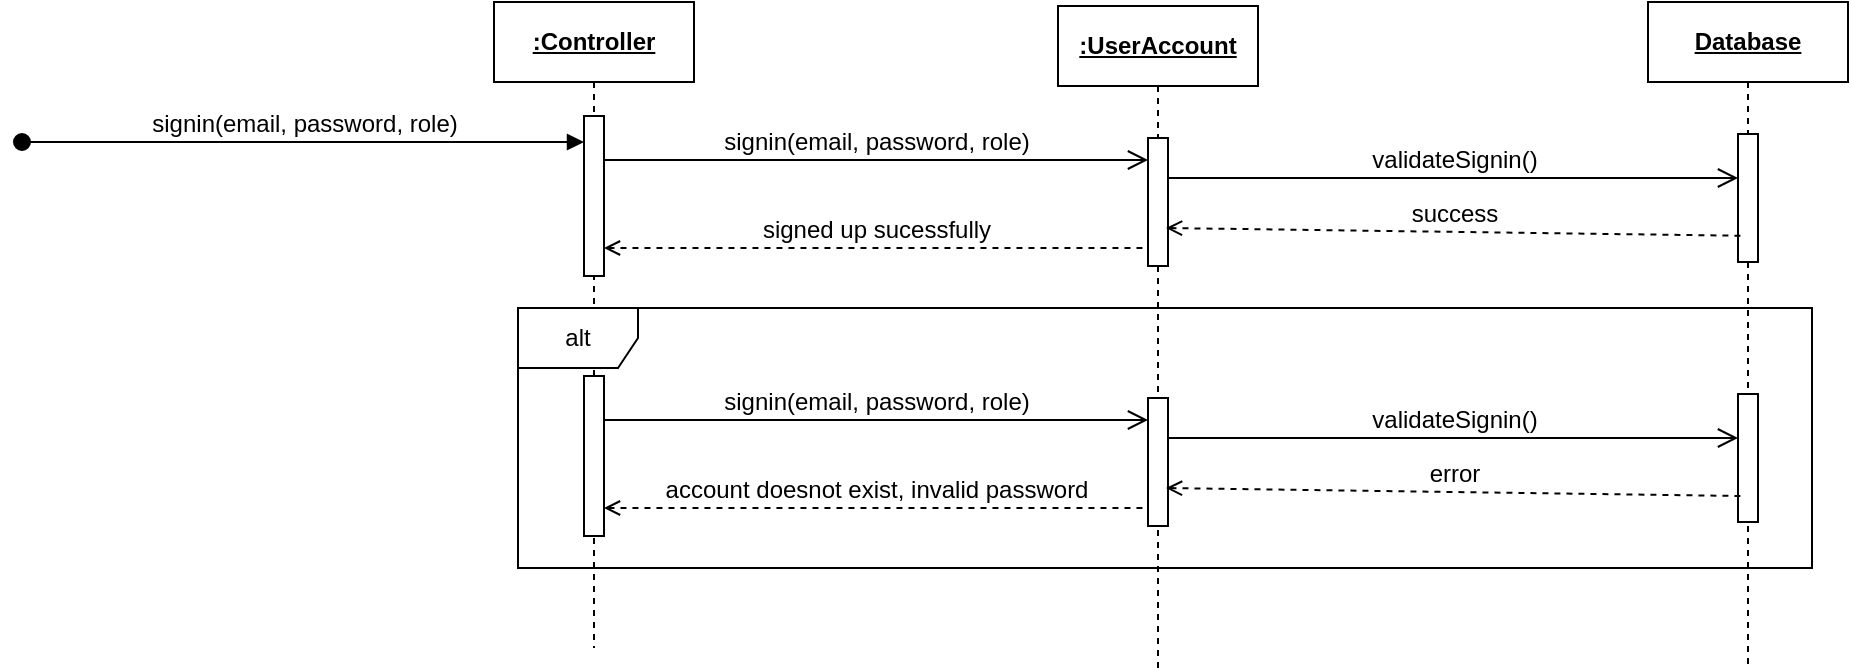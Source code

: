 <mxfile version="27.1.4" pages="12">
  <diagram name="Signin" id="2h5vvt-lbb0CEbA2E6eN">
    <mxGraphModel dx="928" dy="602" grid="1" gridSize="10" guides="1" tooltips="1" connect="1" arrows="1" fold="1" page="1" pageScale="1" pageWidth="827" pageHeight="1169" math="0" shadow="0">
      <root>
        <mxCell id="0" />
        <mxCell id="1" parent="0" />
        <mxCell id="heiitnXNg-pG0s_e9Wcu-1" value="&lt;b&gt;&lt;u&gt;:Controller&lt;/u&gt;&lt;/b&gt;" style="shape=umlLifeline;perimeter=lifelinePerimeter;whiteSpace=wrap;html=1;container=1;dropTarget=0;collapsible=0;recursiveResize=0;outlineConnect=0;portConstraint=eastwest;newEdgeStyle={&quot;edgeStyle&quot;:&quot;elbowEdgeStyle&quot;,&quot;elbow&quot;:&quot;vertical&quot;,&quot;curved&quot;:0,&quot;rounded&quot;:0};" vertex="1" parent="1">
          <mxGeometry x="666" y="310" width="100" height="323" as="geometry" />
        </mxCell>
        <mxCell id="heiitnXNg-pG0s_e9Wcu-2" value="" style="html=1;points=[[0,0,0,0,5],[0,1,0,0,-5],[1,0,0,0,5],[1,1,0,0,-5]];perimeter=orthogonalPerimeter;outlineConnect=0;targetShapes=umlLifeline;portConstraint=eastwest;newEdgeStyle={&quot;curved&quot;:0,&quot;rounded&quot;:0};" vertex="1" parent="heiitnXNg-pG0s_e9Wcu-1">
          <mxGeometry x="45" y="57" width="10" height="80" as="geometry" />
        </mxCell>
        <mxCell id="heiitnXNg-pG0s_e9Wcu-3" value="" style="html=1;points=[[0,0,0,0,5],[0,1,0,0,-5],[1,0,0,0,5],[1,1,0,0,-5]];perimeter=orthogonalPerimeter;outlineConnect=0;targetShapes=umlLifeline;portConstraint=eastwest;newEdgeStyle={&quot;curved&quot;:0,&quot;rounded&quot;:0};" vertex="1" parent="heiitnXNg-pG0s_e9Wcu-1">
          <mxGeometry x="45" y="187" width="10" height="80" as="geometry" />
        </mxCell>
        <mxCell id="heiitnXNg-pG0s_e9Wcu-4" value="&lt;b&gt;&lt;u&gt;:UserAccount&lt;/u&gt;&lt;/b&gt;" style="shape=umlLifeline;perimeter=lifelinePerimeter;whiteSpace=wrap;html=1;container=1;dropTarget=0;collapsible=0;recursiveResize=0;outlineConnect=0;portConstraint=eastwest;newEdgeStyle={&quot;edgeStyle&quot;:&quot;elbowEdgeStyle&quot;,&quot;elbow&quot;:&quot;vertical&quot;,&quot;curved&quot;:0,&quot;rounded&quot;:0};" vertex="1" parent="1">
          <mxGeometry x="948" y="312" width="100" height="331" as="geometry" />
        </mxCell>
        <mxCell id="heiitnXNg-pG0s_e9Wcu-5" value="" style="html=1;points=[[0,0,0,0,5],[0,1,0,0,-5],[1,0,0,0,5],[1,1,0,0,-5]];perimeter=orthogonalPerimeter;outlineConnect=0;targetShapes=umlLifeline;portConstraint=eastwest;newEdgeStyle={&quot;curved&quot;:0,&quot;rounded&quot;:0};" vertex="1" parent="heiitnXNg-pG0s_e9Wcu-4">
          <mxGeometry x="45" y="66" width="10" height="64" as="geometry" />
        </mxCell>
        <mxCell id="heiitnXNg-pG0s_e9Wcu-6" value="" style="html=1;points=[[0,0,0,0,5],[0,1,0,0,-5],[1,0,0,0,5],[1,1,0,0,-5]];perimeter=orthogonalPerimeter;outlineConnect=0;targetShapes=umlLifeline;portConstraint=eastwest;newEdgeStyle={&quot;curved&quot;:0,&quot;rounded&quot;:0};" vertex="1" parent="heiitnXNg-pG0s_e9Wcu-4">
          <mxGeometry x="45" y="196" width="10" height="64" as="geometry" />
        </mxCell>
        <mxCell id="heiitnXNg-pG0s_e9Wcu-7" value="signin(email, password, role)" style="html=1;verticalAlign=bottom;endArrow=none;curved=0;rounded=0;fontSize=12;startSize=8;endSize=8;endFill=0;startArrow=open;startFill=0;" edge="1" parent="1" source="heiitnXNg-pG0s_e9Wcu-5">
          <mxGeometry relative="1" as="geometry">
            <mxPoint x="968" y="389" as="sourcePoint" />
            <mxPoint x="721" y="389" as="targetPoint" />
          </mxGeometry>
        </mxCell>
        <mxCell id="heiitnXNg-pG0s_e9Wcu-8" value="signed up sucessfully" style="html=1;verticalAlign=bottom;endArrow=none;dashed=1;endSize=8;curved=0;rounded=0;fontSize=12;startArrow=open;startFill=0;endFill=0;" edge="1" parent="1" target="heiitnXNg-pG0s_e9Wcu-5">
          <mxGeometry relative="1" as="geometry">
            <mxPoint x="870" y="433" as="targetPoint" />
            <mxPoint x="721" y="433" as="sourcePoint" />
          </mxGeometry>
        </mxCell>
        <mxCell id="heiitnXNg-pG0s_e9Wcu-9" value="signin(email, password, role)" style="html=1;verticalAlign=bottom;startArrow=oval;startFill=1;endArrow=block;startSize=8;curved=0;rounded=0;fontSize=12;" edge="1" parent="1" target="heiitnXNg-pG0s_e9Wcu-2">
          <mxGeometry width="60" relative="1" as="geometry">
            <mxPoint x="430" y="380" as="sourcePoint" />
            <mxPoint x="716" y="380" as="targetPoint" />
          </mxGeometry>
        </mxCell>
        <mxCell id="heiitnXNg-pG0s_e9Wcu-10" value="alt" style="shape=umlFrame;whiteSpace=wrap;html=1;pointerEvents=0;" vertex="1" parent="1">
          <mxGeometry x="678" y="463" width="647" height="130" as="geometry" />
        </mxCell>
        <mxCell id="heiitnXNg-pG0s_e9Wcu-11" value="signin(email, password, role)" style="html=1;verticalAlign=bottom;endArrow=none;curved=0;rounded=0;fontSize=12;startSize=8;endSize=8;endFill=0;startArrow=open;startFill=0;" edge="1" parent="1" source="heiitnXNg-pG0s_e9Wcu-6">
          <mxGeometry relative="1" as="geometry">
            <mxPoint x="968" y="519" as="sourcePoint" />
            <mxPoint x="721" y="519" as="targetPoint" />
          </mxGeometry>
        </mxCell>
        <mxCell id="heiitnXNg-pG0s_e9Wcu-12" value="account doesnot exist, invalid password" style="html=1;verticalAlign=bottom;endArrow=none;dashed=1;endSize=8;curved=0;rounded=0;fontSize=12;startArrow=open;startFill=0;endFill=0;" edge="1" parent="1" target="heiitnXNg-pG0s_e9Wcu-6">
          <mxGeometry relative="1" as="geometry">
            <mxPoint x="870" y="563" as="targetPoint" />
            <mxPoint x="721" y="563" as="sourcePoint" />
          </mxGeometry>
        </mxCell>
        <mxCell id="heiitnXNg-pG0s_e9Wcu-13" value="&lt;b&gt;&lt;u&gt;Database&lt;/u&gt;&lt;/b&gt;" style="shape=umlLifeline;perimeter=lifelinePerimeter;whiteSpace=wrap;html=1;container=1;dropTarget=0;collapsible=0;recursiveResize=0;outlineConnect=0;portConstraint=eastwest;newEdgeStyle={&quot;edgeStyle&quot;:&quot;elbowEdgeStyle&quot;,&quot;elbow&quot;:&quot;vertical&quot;,&quot;curved&quot;:0,&quot;rounded&quot;:0};" vertex="1" parent="1">
          <mxGeometry x="1243" y="310" width="100" height="331" as="geometry" />
        </mxCell>
        <mxCell id="heiitnXNg-pG0s_e9Wcu-14" value="" style="html=1;points=[[0,0,0,0,5],[0,1,0,0,-5],[1,0,0,0,5],[1,1,0,0,-5]];perimeter=orthogonalPerimeter;outlineConnect=0;targetShapes=umlLifeline;portConstraint=eastwest;newEdgeStyle={&quot;curved&quot;:0,&quot;rounded&quot;:0};" vertex="1" parent="heiitnXNg-pG0s_e9Wcu-13">
          <mxGeometry x="45" y="66" width="10" height="64" as="geometry" />
        </mxCell>
        <mxCell id="heiitnXNg-pG0s_e9Wcu-15" value="" style="html=1;points=[[0,0,0,0,5],[0,1,0,0,-5],[1,0,0,0,5],[1,1,0,0,-5]];perimeter=orthogonalPerimeter;outlineConnect=0;targetShapes=umlLifeline;portConstraint=eastwest;newEdgeStyle={&quot;curved&quot;:0,&quot;rounded&quot;:0};" vertex="1" parent="heiitnXNg-pG0s_e9Wcu-13">
          <mxGeometry x="45" y="196" width="10" height="64" as="geometry" />
        </mxCell>
        <mxCell id="heiitnXNg-pG0s_e9Wcu-16" value="validateSignin()" style="html=1;verticalAlign=bottom;endArrow=none;curved=0;rounded=0;fontSize=12;startSize=8;endSize=8;endFill=0;startArrow=open;startFill=0;" edge="1" parent="1" source="heiitnXNg-pG0s_e9Wcu-14">
          <mxGeometry relative="1" as="geometry">
            <mxPoint x="1278" y="398" as="sourcePoint" />
            <mxPoint x="1003" y="398.0" as="targetPoint" />
          </mxGeometry>
        </mxCell>
        <mxCell id="heiitnXNg-pG0s_e9Wcu-17" value="success" style="html=1;verticalAlign=bottom;endArrow=none;dashed=1;endSize=8;curved=0;rounded=0;fontSize=12;startArrow=open;startFill=0;endFill=0;entryX=0.164;entryY=0.795;entryDx=0;entryDy=0;entryPerimeter=0;" edge="1" parent="1" target="heiitnXNg-pG0s_e9Wcu-14">
          <mxGeometry relative="1" as="geometry">
            <mxPoint x="1274" y="423" as="targetPoint" />
            <mxPoint x="1002" y="423" as="sourcePoint" />
          </mxGeometry>
        </mxCell>
        <mxCell id="heiitnXNg-pG0s_e9Wcu-18" value="validateSignin()" style="html=1;verticalAlign=bottom;endArrow=none;curved=0;rounded=0;fontSize=12;startSize=8;endSize=8;endFill=0;startArrow=open;startFill=0;" edge="1" parent="1">
          <mxGeometry relative="1" as="geometry">
            <mxPoint x="1288" y="528" as="sourcePoint" />
            <mxPoint x="1003" y="528" as="targetPoint" />
          </mxGeometry>
        </mxCell>
        <mxCell id="heiitnXNg-pG0s_e9Wcu-19" value="error" style="html=1;verticalAlign=bottom;endArrow=none;dashed=1;endSize=8;curved=0;rounded=0;fontSize=12;startArrow=open;startFill=0;endFill=0;entryX=0.164;entryY=0.795;entryDx=0;entryDy=0;entryPerimeter=0;" edge="1" parent="1">
          <mxGeometry relative="1" as="geometry">
            <mxPoint x="1290" y="557" as="targetPoint" />
            <mxPoint x="1002" y="553" as="sourcePoint" />
          </mxGeometry>
        </mxCell>
      </root>
    </mxGraphModel>
  </diagram>
  <diagram id="alltYm5d7sC-4r7WKdEb" name="SignUp">
    <mxGraphModel dx="2437" dy="803" grid="0" gridSize="10" guides="1" tooltips="1" connect="1" arrows="1" fold="1" page="0" pageScale="1" pageWidth="827" pageHeight="1169" math="0" shadow="0">
      <root>
        <mxCell id="0" />
        <mxCell id="1" parent="0" />
        <mxCell id="-fiOQY--UMZQOkNsckFK-1" value="&lt;b&gt;&lt;u&gt;:Controller&lt;/u&gt;&lt;/b&gt;" style="shape=umlLifeline;perimeter=lifelinePerimeter;whiteSpace=wrap;html=1;container=1;dropTarget=0;collapsible=0;recursiveResize=0;outlineConnect=0;portConstraint=eastwest;newEdgeStyle={&quot;edgeStyle&quot;:&quot;elbowEdgeStyle&quot;,&quot;elbow&quot;:&quot;vertical&quot;,&quot;curved&quot;:0,&quot;rounded&quot;:0};" vertex="1" parent="1">
          <mxGeometry x="-579" y="153" width="100" height="323" as="geometry" />
        </mxCell>
        <mxCell id="-fiOQY--UMZQOkNsckFK-2" value="" style="html=1;points=[[0,0,0,0,5],[0,1,0,0,-5],[1,0,0,0,5],[1,1,0,0,-5]];perimeter=orthogonalPerimeter;outlineConnect=0;targetShapes=umlLifeline;portConstraint=eastwest;newEdgeStyle={&quot;curved&quot;:0,&quot;rounded&quot;:0};" vertex="1" parent="-fiOQY--UMZQOkNsckFK-1">
          <mxGeometry x="45" y="57" width="10" height="80" as="geometry" />
        </mxCell>
        <mxCell id="XMQIPI3U0aQ7igjU6gW9-2" value="" style="html=1;points=[[0,0,0,0,5],[0,1,0,0,-5],[1,0,0,0,5],[1,1,0,0,-5]];perimeter=orthogonalPerimeter;outlineConnect=0;targetShapes=umlLifeline;portConstraint=eastwest;newEdgeStyle={&quot;curved&quot;:0,&quot;rounded&quot;:0};" vertex="1" parent="-fiOQY--UMZQOkNsckFK-1">
          <mxGeometry x="45" y="187" width="10" height="80" as="geometry" />
        </mxCell>
        <mxCell id="-fiOQY--UMZQOkNsckFK-3" value="&lt;b&gt;&lt;u&gt;:UserAccount&lt;/u&gt;&lt;/b&gt;" style="shape=umlLifeline;perimeter=lifelinePerimeter;whiteSpace=wrap;html=1;container=1;dropTarget=0;collapsible=0;recursiveResize=0;outlineConnect=0;portConstraint=eastwest;newEdgeStyle={&quot;edgeStyle&quot;:&quot;elbowEdgeStyle&quot;,&quot;elbow&quot;:&quot;vertical&quot;,&quot;curved&quot;:0,&quot;rounded&quot;:0};" vertex="1" parent="1">
          <mxGeometry x="-297" y="155" width="100" height="331" as="geometry" />
        </mxCell>
        <mxCell id="-fiOQY--UMZQOkNsckFK-4" value="" style="html=1;points=[[0,0,0,0,5],[0,1,0,0,-5],[1,0,0,0,5],[1,1,0,0,-5]];perimeter=orthogonalPerimeter;outlineConnect=0;targetShapes=umlLifeline;portConstraint=eastwest;newEdgeStyle={&quot;curved&quot;:0,&quot;rounded&quot;:0};" vertex="1" parent="-fiOQY--UMZQOkNsckFK-3">
          <mxGeometry x="45" y="66" width="10" height="64" as="geometry" />
        </mxCell>
        <mxCell id="XMQIPI3U0aQ7igjU6gW9-3" value="" style="html=1;points=[[0,0,0,0,5],[0,1,0,0,-5],[1,0,0,0,5],[1,1,0,0,-5]];perimeter=orthogonalPerimeter;outlineConnect=0;targetShapes=umlLifeline;portConstraint=eastwest;newEdgeStyle={&quot;curved&quot;:0,&quot;rounded&quot;:0};" vertex="1" parent="-fiOQY--UMZQOkNsckFK-3">
          <mxGeometry x="45" y="196" width="10" height="64" as="geometry" />
        </mxCell>
        <mxCell id="-fiOQY--UMZQOkNsckFK-5" value="signup(email, password,&amp;nbsp;&lt;span style=&quot;background-color: light-dark(#ffffff, var(--ge-dark-color, #121212)); color: light-dark(rgb(0, 0, 0), rgb(255, 255, 255));&quot;&gt;confirmPassword, role)&lt;/span&gt;" style="html=1;verticalAlign=bottom;endArrow=none;curved=0;rounded=0;fontSize=12;startSize=8;endSize=8;endFill=0;startArrow=open;startFill=0;" edge="1" parent="1" source="-fiOQY--UMZQOkNsckFK-4">
          <mxGeometry relative="1" as="geometry">
            <mxPoint x="-277" y="232" as="sourcePoint" />
            <mxPoint x="-524" y="232" as="targetPoint" />
          </mxGeometry>
        </mxCell>
        <mxCell id="-fiOQY--UMZQOkNsckFK-6" value="signed up sucessfully" style="html=1;verticalAlign=bottom;endArrow=none;dashed=1;endSize=8;curved=0;rounded=0;fontSize=12;startArrow=open;startFill=0;endFill=0;" edge="1" parent="1" target="-fiOQY--UMZQOkNsckFK-4">
          <mxGeometry relative="1" as="geometry">
            <mxPoint x="-375" y="276" as="targetPoint" />
            <mxPoint x="-524" y="276" as="sourcePoint" />
          </mxGeometry>
        </mxCell>
        <mxCell id="-fiOQY--UMZQOkNsckFK-11" value="signup(email, password, confirmPassword, role)" style="html=1;verticalAlign=bottom;startArrow=oval;startFill=1;endArrow=block;startSize=8;curved=0;rounded=0;fontSize=12;" edge="1" parent="1" target="-fiOQY--UMZQOkNsckFK-2">
          <mxGeometry width="60" relative="1" as="geometry">
            <mxPoint x="-815" y="223" as="sourcePoint" />
            <mxPoint x="-529" y="223" as="targetPoint" />
          </mxGeometry>
        </mxCell>
        <mxCell id="XMQIPI3U0aQ7igjU6gW9-1" value="alt" style="shape=umlFrame;whiteSpace=wrap;html=1;pointerEvents=0;" vertex="1" parent="1">
          <mxGeometry x="-567" y="306" width="647" height="130" as="geometry" />
        </mxCell>
        <mxCell id="XMQIPI3U0aQ7igjU6gW9-5" value="signup(email, password,&amp;nbsp;&lt;span style=&quot;background-color: light-dark(#ffffff, var(--ge-dark-color, #121212)); color: light-dark(rgb(0, 0, 0), rgb(255, 255, 255));&quot;&gt;confirmPassword, role)&lt;/span&gt;" style="html=1;verticalAlign=bottom;endArrow=none;curved=0;rounded=0;fontSize=12;startSize=8;endSize=8;endFill=0;startArrow=open;startFill=0;" edge="1" source="XMQIPI3U0aQ7igjU6gW9-3" parent="1">
          <mxGeometry relative="1" as="geometry">
            <mxPoint x="-277" y="362" as="sourcePoint" />
            <mxPoint x="-524" y="362" as="targetPoint" />
          </mxGeometry>
        </mxCell>
        <mxCell id="XMQIPI3U0aQ7igjU6gW9-6" value="Account Already Exist" style="html=1;verticalAlign=bottom;endArrow=none;dashed=1;endSize=8;curved=0;rounded=0;fontSize=12;startArrow=open;startFill=0;endFill=0;" edge="1" target="XMQIPI3U0aQ7igjU6gW9-3" parent="1">
          <mxGeometry relative="1" as="geometry">
            <mxPoint x="-375" y="406" as="targetPoint" />
            <mxPoint x="-524" y="406" as="sourcePoint" />
          </mxGeometry>
        </mxCell>
        <mxCell id="_Ski6-mrhETZIB66JKHl-1" value="&lt;b&gt;&lt;u&gt;Database&lt;/u&gt;&lt;/b&gt;" style="shape=umlLifeline;perimeter=lifelinePerimeter;whiteSpace=wrap;html=1;container=1;dropTarget=0;collapsible=0;recursiveResize=0;outlineConnect=0;portConstraint=eastwest;newEdgeStyle={&quot;edgeStyle&quot;:&quot;elbowEdgeStyle&quot;,&quot;elbow&quot;:&quot;vertical&quot;,&quot;curved&quot;:0,&quot;rounded&quot;:0};" vertex="1" parent="1">
          <mxGeometry x="-2" y="153" width="100" height="331" as="geometry" />
        </mxCell>
        <mxCell id="_Ski6-mrhETZIB66JKHl-2" value="" style="html=1;points=[[0,0,0,0,5],[0,1,0,0,-5],[1,0,0,0,5],[1,1,0,0,-5]];perimeter=orthogonalPerimeter;outlineConnect=0;targetShapes=umlLifeline;portConstraint=eastwest;newEdgeStyle={&quot;curved&quot;:0,&quot;rounded&quot;:0};" vertex="1" parent="_Ski6-mrhETZIB66JKHl-1">
          <mxGeometry x="45" y="66" width="10" height="64" as="geometry" />
        </mxCell>
        <mxCell id="_Ski6-mrhETZIB66JKHl-3" value="" style="html=1;points=[[0,0,0,0,5],[0,1,0,0,-5],[1,0,0,0,5],[1,1,0,0,-5]];perimeter=orthogonalPerimeter;outlineConnect=0;targetShapes=umlLifeline;portConstraint=eastwest;newEdgeStyle={&quot;curved&quot;:0,&quot;rounded&quot;:0};" vertex="1" parent="_Ski6-mrhETZIB66JKHl-1">
          <mxGeometry x="45" y="196" width="10" height="64" as="geometry" />
        </mxCell>
        <mxCell id="_Ski6-mrhETZIB66JKHl-4" value="saveUser(email, password,&amp;nbsp;&lt;span style=&quot;background-color: light-dark(#ffffff, var(--ge-dark-color, #121212)); color: light-dark(rgb(0, 0, 0), rgb(255, 255, 255));&quot;&gt;confirmPassword, role)&lt;/span&gt;" style="html=1;verticalAlign=bottom;endArrow=none;curved=0;rounded=0;fontSize=12;startSize=8;endSize=8;endFill=0;startArrow=open;startFill=0;" edge="1" parent="1" source="_Ski6-mrhETZIB66JKHl-2">
          <mxGeometry relative="1" as="geometry">
            <mxPoint x="33" y="241" as="sourcePoint" />
            <mxPoint x="-242" y="241.0" as="targetPoint" />
          </mxGeometry>
        </mxCell>
        <mxCell id="_Ski6-mrhETZIB66JKHl-5" value="success" style="html=1;verticalAlign=bottom;endArrow=none;dashed=1;endSize=8;curved=0;rounded=0;fontSize=12;startArrow=open;startFill=0;endFill=0;entryX=0.164;entryY=0.795;entryDx=0;entryDy=0;entryPerimeter=0;" edge="1" parent="1" target="_Ski6-mrhETZIB66JKHl-2">
          <mxGeometry relative="1" as="geometry">
            <mxPoint x="29" y="266" as="targetPoint" />
            <mxPoint x="-243" y="266" as="sourcePoint" />
          </mxGeometry>
        </mxCell>
        <mxCell id="_Ski6-mrhETZIB66JKHl-6" value="saveUser(email, password,&amp;nbsp;&lt;span style=&quot;background-color: light-dark(#ffffff, var(--ge-dark-color, #121212)); color: light-dark(rgb(0, 0, 0), rgb(255, 255, 255));&quot;&gt;confirmPassword, role)&lt;/span&gt;" style="html=1;verticalAlign=bottom;endArrow=none;curved=0;rounded=0;fontSize=12;startSize=8;endSize=8;endFill=0;startArrow=open;startFill=0;" edge="1" parent="1">
          <mxGeometry relative="1" as="geometry">
            <mxPoint x="43" y="371" as="sourcePoint" />
            <mxPoint x="-242" y="371.0" as="targetPoint" />
          </mxGeometry>
        </mxCell>
        <mxCell id="_Ski6-mrhETZIB66JKHl-7" value="success" style="html=1;verticalAlign=bottom;endArrow=none;dashed=1;endSize=8;curved=0;rounded=0;fontSize=12;startArrow=open;startFill=0;endFill=0;entryX=0.164;entryY=0.795;entryDx=0;entryDy=0;entryPerimeter=0;" edge="1" parent="1">
          <mxGeometry relative="1" as="geometry">
            <mxPoint x="45" y="400" as="targetPoint" />
            <mxPoint x="-243" y="396" as="sourcePoint" />
          </mxGeometry>
        </mxCell>
      </root>
    </mxGraphModel>
  </diagram>
  <diagram id="Baz-w82vWrRottZjEcC7" name="Pair Wrist Band">
    <mxGraphModel dx="786" dy="530" grid="0" gridSize="10" guides="1" tooltips="1" connect="1" arrows="1" fold="1" page="0" pageScale="1" pageWidth="827" pageHeight="1169" math="0" shadow="0">
      <root>
        <mxCell id="0" />
        <mxCell id="1" parent="0" />
        <mxCell id="1gjrujQY5R_zFipOSU2D-1" value="controller" style="shape=umlLifeline;perimeter=lifelinePerimeter;whiteSpace=wrap;html=1;container=1;dropTarget=0;collapsible=0;recursiveResize=0;outlineConnect=0;portConstraint=eastwest;newEdgeStyle={&quot;edgeStyle&quot;:&quot;elbowEdgeStyle&quot;,&quot;elbow&quot;:&quot;vertical&quot;,&quot;curved&quot;:0,&quot;rounded&quot;:0};" vertex="1" parent="1">
          <mxGeometry x="294" y="122" width="100" height="346" as="geometry" />
        </mxCell>
        <mxCell id="1gjrujQY5R_zFipOSU2D-2" value="" style="html=1;points=[[0,0,0,0,5],[0,1,0,0,-5],[1,0,0,0,5],[1,1,0,0,-5]];perimeter=orthogonalPerimeter;outlineConnect=0;targetShapes=umlLifeline;portConstraint=eastwest;newEdgeStyle={&quot;curved&quot;:0,&quot;rounded&quot;:0};" vertex="1" parent="1gjrujQY5R_zFipOSU2D-1">
          <mxGeometry x="45" y="57" width="10" height="80" as="geometry" />
        </mxCell>
        <mxCell id="1gjrujQY5R_zFipOSU2D-12" value="" style="html=1;points=[[0,0,0,0,5],[0,1,0,0,-5],[1,0,0,0,5],[1,1,0,0,-5]];perimeter=orthogonalPerimeter;outlineConnect=0;targetShapes=umlLifeline;portConstraint=eastwest;newEdgeStyle={&quot;curved&quot;:0,&quot;rounded&quot;:0};" vertex="1" parent="1gjrujQY5R_zFipOSU2D-1">
          <mxGeometry x="45" y="147" width="10" height="80" as="geometry" />
        </mxCell>
        <mxCell id="1gjrujQY5R_zFipOSU2D-3" value="WristBand" style="shape=umlLifeline;perimeter=lifelinePerimeter;whiteSpace=wrap;html=1;container=1;dropTarget=0;collapsible=0;recursiveResize=0;outlineConnect=0;portConstraint=eastwest;newEdgeStyle={&quot;edgeStyle&quot;:&quot;elbowEdgeStyle&quot;,&quot;elbow&quot;:&quot;vertical&quot;,&quot;curved&quot;:0,&quot;rounded&quot;:0};" vertex="1" parent="1">
          <mxGeometry x="551" y="124" width="100" height="351" as="geometry" />
        </mxCell>
        <mxCell id="1gjrujQY5R_zFipOSU2D-4" value="" style="html=1;points=[[0,0,0,0,5],[0,1,0,0,-5],[1,0,0,0,5],[1,1,0,0,-5]];perimeter=orthogonalPerimeter;outlineConnect=0;targetShapes=umlLifeline;portConstraint=eastwest;newEdgeStyle={&quot;curved&quot;:0,&quot;rounded&quot;:0};" vertex="1" parent="1gjrujQY5R_zFipOSU2D-3">
          <mxGeometry x="45" y="66" width="10" height="64" as="geometry" />
        </mxCell>
        <mxCell id="1gjrujQY5R_zFipOSU2D-13" value="" style="html=1;points=[[0,0,0,0,5],[0,1,0,0,-5],[1,0,0,0,5],[1,1,0,0,-5]];perimeter=orthogonalPerimeter;outlineConnect=0;targetShapes=umlLifeline;portConstraint=eastwest;newEdgeStyle={&quot;curved&quot;:0,&quot;rounded&quot;:0};" vertex="1" parent="1gjrujQY5R_zFipOSU2D-3">
          <mxGeometry x="45" y="156" width="10" height="64" as="geometry" />
        </mxCell>
        <mxCell id="1gjrujQY5R_zFipOSU2D-5" value="enableBluetooth()" style="html=1;verticalAlign=bottom;endArrow=none;curved=0;rounded=0;fontSize=12;startSize=8;endSize=8;endFill=0;startArrow=open;startFill=0;" edge="1" parent="1">
          <mxGeometry relative="1" as="geometry">
            <mxPoint x="596" y="201" as="sourcePoint" />
            <mxPoint x="349" y="201" as="targetPoint" />
          </mxGeometry>
        </mxCell>
        <mxCell id="1gjrujQY5R_zFipOSU2D-6" value="bluetooth enabled" style="html=1;verticalAlign=bottom;endArrow=none;dashed=1;endSize=8;curved=0;rounded=0;fontSize=12;startArrow=open;startFill=0;endFill=0;" edge="1" parent="1" target="1gjrujQY5R_zFipOSU2D-4">
          <mxGeometry relative="1" as="geometry">
            <mxPoint x="498" y="245" as="targetPoint" />
            <mxPoint x="349" y="245" as="sourcePoint" />
          </mxGeometry>
        </mxCell>
        <mxCell id="1gjrujQY5R_zFipOSU2D-11" value="pairWristBand()" style="html=1;verticalAlign=bottom;startArrow=oval;startFill=1;endArrow=block;startSize=8;curved=0;rounded=0;fontSize=12;" edge="1" parent="1" target="1gjrujQY5R_zFipOSU2D-2">
          <mxGeometry width="60" relative="1" as="geometry">
            <mxPoint x="146" y="192" as="sourcePoint" />
            <mxPoint x="344" y="192" as="targetPoint" />
          </mxGeometry>
        </mxCell>
        <mxCell id="1gjrujQY5R_zFipOSU2D-14" value="showBTDevices()" style="html=1;verticalAlign=bottom;endArrow=none;curved=0;rounded=0;fontSize=12;startSize=8;endSize=8;endFill=0;startArrow=open;startFill=0;" edge="1" parent="1">
          <mxGeometry relative="1" as="geometry">
            <mxPoint x="596" y="291" as="sourcePoint" />
            <mxPoint x="349" y="291" as="targetPoint" />
          </mxGeometry>
        </mxCell>
        <mxCell id="1gjrujQY5R_zFipOSU2D-15" value="list of bluetooth devices" style="html=1;verticalAlign=bottom;endArrow=none;dashed=1;endSize=8;curved=0;rounded=0;fontSize=12;startArrow=open;startFill=0;endFill=0;" edge="1" target="1gjrujQY5R_zFipOSU2D-13" parent="1">
          <mxGeometry relative="1" as="geometry">
            <mxPoint x="498" y="335" as="targetPoint" />
            <mxPoint x="349" y="335" as="sourcePoint" />
          </mxGeometry>
        </mxCell>
        <mxCell id="1gjrujQY5R_zFipOSU2D-38" value="" style="html=1;points=[[0,0,0,0,5],[0,1,0,0,-5],[1,0,0,0,5],[1,1,0,0,-5]];perimeter=orthogonalPerimeter;outlineConnect=0;targetShapes=umlLifeline;portConstraint=eastwest;newEdgeStyle={&quot;curved&quot;:0,&quot;rounded&quot;:0};" vertex="1" parent="1">
          <mxGeometry x="339" y="370" width="10" height="80" as="geometry" />
        </mxCell>
        <mxCell id="1gjrujQY5R_zFipOSU2D-39" value="" style="html=1;points=[[0,0,0,0,5],[0,1,0,0,-5],[1,0,0,0,5],[1,1,0,0,-5]];perimeter=orthogonalPerimeter;outlineConnect=0;targetShapes=umlLifeline;portConstraint=eastwest;newEdgeStyle={&quot;curved&quot;:0,&quot;rounded&quot;:0};" vertex="1" parent="1">
          <mxGeometry x="596" y="381" width="10" height="64" as="geometry" />
        </mxCell>
        <mxCell id="1gjrujQY5R_zFipOSU2D-40" value="pairWristBand(selectedWristBand)" style="html=1;verticalAlign=bottom;endArrow=none;curved=0;rounded=0;fontSize=12;startSize=8;endSize=8;endFill=0;startArrow=open;startFill=0;" edge="1" parent="1">
          <mxGeometry relative="1" as="geometry">
            <mxPoint x="596" y="392" as="sourcePoint" />
            <mxPoint x="349" y="392" as="targetPoint" />
          </mxGeometry>
        </mxCell>
        <mxCell id="1gjrujQY5R_zFipOSU2D-41" value="device connection successful" style="html=1;verticalAlign=bottom;endArrow=none;dashed=1;endSize=8;curved=0;rounded=0;fontSize=12;startArrow=open;startFill=0;endFill=0;" edge="1" parent="1" target="1gjrujQY5R_zFipOSU2D-39">
          <mxGeometry relative="1" as="geometry">
            <mxPoint x="498" y="436" as="targetPoint" />
            <mxPoint x="349" y="436" as="sourcePoint" />
          </mxGeometry>
        </mxCell>
      </root>
    </mxGraphModel>
  </diagram>
  <diagram id="k9ajsb_XtcMrtdZ7QUXg" name="View Live Sensor Data">
    <mxGraphModel dx="1237" dy="803" grid="0" gridSize="10" guides="1" tooltips="1" connect="1" arrows="1" fold="1" page="0" pageScale="1" pageWidth="827" pageHeight="1169" math="0" shadow="0">
      <root>
        <mxCell id="0" />
        <mxCell id="1" parent="0" />
        <mxCell id="ctohZDddp1Az0wiUKorw-1" value="&lt;b&gt;&lt;u&gt;:controller&lt;/u&gt;&lt;/b&gt;" style="shape=umlLifeline;perimeter=lifelinePerimeter;whiteSpace=wrap;html=1;container=1;dropTarget=0;collapsible=0;recursiveResize=0;outlineConnect=0;portConstraint=eastwest;newEdgeStyle={&quot;edgeStyle&quot;:&quot;elbowEdgeStyle&quot;,&quot;elbow&quot;:&quot;vertical&quot;,&quot;curved&quot;:0,&quot;rounded&quot;:0};" vertex="1" parent="1">
          <mxGeometry x="386" y="72" width="100" height="374" as="geometry" />
        </mxCell>
        <mxCell id="ctohZDddp1Az0wiUKorw-2" value="" style="html=1;points=[[0,0,0,0,5],[0,1,0,0,-5],[1,0,0,0,5],[1,1,0,0,-5]];perimeter=orthogonalPerimeter;outlineConnect=0;targetShapes=umlLifeline;portConstraint=eastwest;newEdgeStyle={&quot;curved&quot;:0,&quot;rounded&quot;:0};" vertex="1" parent="ctohZDddp1Az0wiUKorw-1">
          <mxGeometry x="45" y="57" width="10" height="80" as="geometry" />
        </mxCell>
        <mxCell id="l7h2GbkUIp43Z33xAyj5-7" value="" style="html=1;points=[[0,0,0,0,5],[0,1,0,0,-5],[1,0,0,0,5],[1,1,0,0,-5]];perimeter=orthogonalPerimeter;outlineConnect=0;targetShapes=umlLifeline;portConstraint=eastwest;newEdgeStyle={&quot;curved&quot;:0,&quot;rounded&quot;:0};" vertex="1" parent="ctohZDddp1Az0wiUKorw-1">
          <mxGeometry x="45" y="197" width="10" height="80" as="geometry" />
        </mxCell>
        <mxCell id="ctohZDddp1Az0wiUKorw-4" value="&lt;b&gt;&lt;u&gt;:WristBand&lt;/u&gt;&lt;/b&gt;" style="shape=umlLifeline;perimeter=lifelinePerimeter;whiteSpace=wrap;html=1;container=1;dropTarget=0;collapsible=0;recursiveResize=0;outlineConnect=0;portConstraint=eastwest;newEdgeStyle={&quot;edgeStyle&quot;:&quot;elbowEdgeStyle&quot;,&quot;elbow&quot;:&quot;vertical&quot;,&quot;curved&quot;:0,&quot;rounded&quot;:0};" vertex="1" parent="1">
          <mxGeometry x="643" y="74" width="100" height="180" as="geometry" />
        </mxCell>
        <mxCell id="ctohZDddp1Az0wiUKorw-5" value="" style="html=1;points=[[0,0,0,0,5],[0,1,0,0,-5],[1,0,0,0,5],[1,1,0,0,-5]];perimeter=orthogonalPerimeter;outlineConnect=0;targetShapes=umlLifeline;portConstraint=eastwest;newEdgeStyle={&quot;curved&quot;:0,&quot;rounded&quot;:0};" vertex="1" parent="ctohZDddp1Az0wiUKorw-4">
          <mxGeometry x="45" y="66" width="10" height="64" as="geometry" />
        </mxCell>
        <mxCell id="ctohZDddp1Az0wiUKorw-7" value="displayLiveSensorData()" style="html=1;verticalAlign=bottom;endArrow=none;curved=0;rounded=0;fontSize=12;startSize=8;endSize=8;endFill=0;startArrow=open;startFill=0;" edge="1" parent="1">
          <mxGeometry relative="1" as="geometry">
            <mxPoint x="688" y="151" as="sourcePoint" />
            <mxPoint x="441" y="151" as="targetPoint" />
          </mxGeometry>
        </mxCell>
        <mxCell id="ctohZDddp1Az0wiUKorw-8" value="live sensor data (bp, sugar, temp etc)" style="html=1;verticalAlign=bottom;endArrow=none;dashed=1;endSize=8;curved=0;rounded=0;fontSize=12;startArrow=open;startFill=0;endFill=0;" edge="1" parent="1" target="ctohZDddp1Az0wiUKorw-5">
          <mxGeometry relative="1" as="geometry">
            <mxPoint x="590" y="195" as="targetPoint" />
            <mxPoint x="441" y="195" as="sourcePoint" />
          </mxGeometry>
        </mxCell>
        <mxCell id="ctohZDddp1Az0wiUKorw-9" value="displayLiveSensorData()" style="html=1;verticalAlign=bottom;startArrow=oval;startFill=1;endArrow=block;startSize=8;curved=0;rounded=0;fontSize=12;" edge="1" parent="1" target="ctohZDddp1Az0wiUKorw-2">
          <mxGeometry width="60" relative="1" as="geometry">
            <mxPoint x="238" y="142" as="sourcePoint" />
            <mxPoint x="436" y="142" as="targetPoint" />
          </mxGeometry>
        </mxCell>
        <mxCell id="ctohZDddp1Az0wiUKorw-16" value=":Database" style="shape=umlLifeline;perimeter=lifelinePerimeter;whiteSpace=wrap;html=1;container=1;dropTarget=0;collapsible=0;recursiveResize=0;outlineConnect=0;portConstraint=eastwest;newEdgeStyle={&quot;edgeStyle&quot;:&quot;elbowEdgeStyle&quot;,&quot;elbow&quot;:&quot;vertical&quot;,&quot;curved&quot;:0,&quot;rounded&quot;:0};fontStyle=5" vertex="1" parent="1">
          <mxGeometry x="845" y="212" width="100" height="191" as="geometry" />
        </mxCell>
        <mxCell id="ctohZDddp1Az0wiUKorw-17" value="" style="html=1;points=[[0,0,0,0,5],[0,1,0,0,-5],[1,0,0,0,5],[1,1,0,0,-5]];perimeter=orthogonalPerimeter;outlineConnect=0;targetShapes=umlLifeline;portConstraint=eastwest;newEdgeStyle={&quot;curved&quot;:0,&quot;rounded&quot;:0};" vertex="1" parent="ctohZDddp1Az0wiUKorw-16">
          <mxGeometry x="45" y="66" width="10" height="64" as="geometry" />
        </mxCell>
        <mxCell id="ctohZDddp1Az0wiUKorw-19" value="storeData(bloodPressure, sugarLevel, heartRate, fetalMovement)" style="html=1;verticalAlign=bottom;endArrow=none;curved=0;rounded=0;fontSize=12;startSize=8;endSize=8;endFill=0;startArrow=open;startFill=0;" edge="1" parent="1">
          <mxGeometry relative="1" as="geometry">
            <mxPoint x="890" y="297" as="sourcePoint" />
            <mxPoint x="441" y="297" as="targetPoint" />
          </mxGeometry>
        </mxCell>
        <mxCell id="ctohZDddp1Az0wiUKorw-20" value="sensor data stored success" style="html=1;verticalAlign=bottom;endArrow=none;dashed=1;endSize=8;curved=0;rounded=0;fontSize=12;startArrow=open;startFill=0;endFill=0;exitX=1.004;exitY=0.73;exitDx=0;exitDy=0;exitPerimeter=0;" edge="1" parent="1" source="l7h2GbkUIp43Z33xAyj5-7" target="ctohZDddp1Az0wiUKorw-17">
          <mxGeometry relative="1" as="geometry">
            <mxPoint x="775" y="326" as="targetPoint" />
            <mxPoint x="528" y="326" as="sourcePoint" />
          </mxGeometry>
        </mxCell>
      </root>
    </mxGraphModel>
  </diagram>
  <diagram id="wzmInpUlQoiP7iLMJkBX" name="Meal Plan">
    <mxGraphModel dx="1160" dy="753" grid="0" gridSize="10" guides="1" tooltips="1" connect="1" arrows="1" fold="1" page="0" pageScale="1" pageWidth="827" pageHeight="1169" math="0" shadow="0">
      <root>
        <mxCell id="0" />
        <mxCell id="1" parent="0" />
        <mxCell id="8-1Lj9FFYmvm2ziBet3O-1" value="&lt;b&gt;&lt;u&gt;:controller&lt;/u&gt;&lt;/b&gt;" style="shape=umlLifeline;perimeter=lifelinePerimeter;whiteSpace=wrap;html=1;container=1;dropTarget=0;collapsible=0;recursiveResize=0;outlineConnect=0;portConstraint=eastwest;newEdgeStyle={&quot;edgeStyle&quot;:&quot;elbowEdgeStyle&quot;,&quot;elbow&quot;:&quot;vertical&quot;,&quot;curved&quot;:0,&quot;rounded&quot;:0};" vertex="1" parent="1">
          <mxGeometry x="392" y="204" width="100" height="635" as="geometry" />
        </mxCell>
        <mxCell id="8-1Lj9FFYmvm2ziBet3O-2" value="" style="html=1;points=[[0,0,0,0,5],[0,1,0,0,-5],[1,0,0,0,5],[1,1,0,0,-5]];perimeter=orthogonalPerimeter;outlineConnect=0;targetShapes=umlLifeline;portConstraint=eastwest;newEdgeStyle={&quot;curved&quot;:0,&quot;rounded&quot;:0};" vertex="1" parent="8-1Lj9FFYmvm2ziBet3O-1">
          <mxGeometry x="45" y="57" width="10" height="90" as="geometry" />
        </mxCell>
        <mxCell id="omgPG1FmseMkSIxFHOWc-24" value="" style="html=1;points=[[0,0,0,0,5],[0,1,0,0,-5],[1,0,0,0,5],[1,1,0,0,-5]];perimeter=orthogonalPerimeter;outlineConnect=0;targetShapes=umlLifeline;portConstraint=eastwest;newEdgeStyle={&quot;curved&quot;:0,&quot;rounded&quot;:0};" vertex="1" parent="8-1Lj9FFYmvm2ziBet3O-1">
          <mxGeometry x="45" y="180" width="10" height="90" as="geometry" />
        </mxCell>
        <mxCell id="omgPG1FmseMkSIxFHOWc-32" value="" style="html=1;points=[[0,0,0,0,5],[0,1,0,0,-5],[1,0,0,0,5],[1,1,0,0,-5]];perimeter=orthogonalPerimeter;outlineConnect=0;targetShapes=umlLifeline;portConstraint=eastwest;newEdgeStyle={&quot;curved&quot;:0,&quot;rounded&quot;:0};" vertex="1" parent="8-1Lj9FFYmvm2ziBet3O-1">
          <mxGeometry x="45" y="300" width="10" height="90" as="geometry" />
        </mxCell>
        <mxCell id="G0VnKwpWye5yPXL_hhh8-1" value="" style="html=1;points=[[0,0,0,0,5],[0,1,0,0,-5],[1,0,0,0,5],[1,1,0,0,-5]];perimeter=orthogonalPerimeter;outlineConnect=0;targetShapes=umlLifeline;portConstraint=eastwest;newEdgeStyle={&quot;curved&quot;:0,&quot;rounded&quot;:0};" vertex="1" parent="8-1Lj9FFYmvm2ziBet3O-1">
          <mxGeometry x="45" y="420" width="10" height="90" as="geometry" />
        </mxCell>
        <mxCell id="8-1Lj9FFYmvm2ziBet3O-3" value="&lt;b&gt;&lt;u&gt;:Doctor&lt;/u&gt;&lt;/b&gt;" style="shape=umlLifeline;perimeter=lifelinePerimeter;whiteSpace=wrap;html=1;container=1;dropTarget=0;collapsible=0;recursiveResize=0;outlineConnect=0;portConstraint=eastwest;newEdgeStyle={&quot;edgeStyle&quot;:&quot;elbowEdgeStyle&quot;,&quot;elbow&quot;:&quot;vertical&quot;,&quot;curved&quot;:0,&quot;rounded&quot;:0};" vertex="1" parent="1">
          <mxGeometry x="695" y="206" width="100" height="636" as="geometry" />
        </mxCell>
        <mxCell id="8-1Lj9FFYmvm2ziBet3O-4" value="" style="html=1;points=[[0,0,0,0,5],[0,1,0,0,-5],[1,0,0,0,5],[1,1,0,0,-5]];perimeter=orthogonalPerimeter;outlineConnect=0;targetShapes=umlLifeline;portConstraint=eastwest;newEdgeStyle={&quot;curved&quot;:0,&quot;rounded&quot;:0};" vertex="1" parent="8-1Lj9FFYmvm2ziBet3O-3">
          <mxGeometry x="45" y="66" width="10" height="82" as="geometry" />
        </mxCell>
        <mxCell id="omgPG1FmseMkSIxFHOWc-25" value="" style="html=1;points=[[0,0,0,0,5],[0,1,0,0,-5],[1,0,0,0,5],[1,1,0,0,-5]];perimeter=orthogonalPerimeter;outlineConnect=0;targetShapes=umlLifeline;portConstraint=eastwest;newEdgeStyle={&quot;curved&quot;:0,&quot;rounded&quot;:0};" vertex="1" parent="8-1Lj9FFYmvm2ziBet3O-3">
          <mxGeometry x="45" y="189" width="10" height="82" as="geometry" />
        </mxCell>
        <mxCell id="omgPG1FmseMkSIxFHOWc-33" value="" style="html=1;points=[[0,0,0,0,5],[0,1,0,0,-5],[1,0,0,0,5],[1,1,0,0,-5]];perimeter=orthogonalPerimeter;outlineConnect=0;targetShapes=umlLifeline;portConstraint=eastwest;newEdgeStyle={&quot;curved&quot;:0,&quot;rounded&quot;:0};" vertex="1" parent="8-1Lj9FFYmvm2ziBet3O-3">
          <mxGeometry x="45" y="309" width="10" height="82" as="geometry" />
        </mxCell>
        <mxCell id="G0VnKwpWye5yPXL_hhh8-2" value="" style="html=1;points=[[0,0,0,0,5],[0,1,0,0,-5],[1,0,0,0,5],[1,1,0,0,-5]];perimeter=orthogonalPerimeter;outlineConnect=0;targetShapes=umlLifeline;portConstraint=eastwest;newEdgeStyle={&quot;curved&quot;:0,&quot;rounded&quot;:0};" vertex="1" parent="8-1Lj9FFYmvm2ziBet3O-3">
          <mxGeometry x="45" y="429" width="10" height="82" as="geometry" />
        </mxCell>
        <mxCell id="8-1Lj9FFYmvm2ziBet3O-5" value="&lt;b&gt;loadLinkedPatients()&lt;/b&gt;" style="html=1;verticalAlign=bottom;endArrow=none;curved=0;rounded=0;fontSize=12;startSize=8;endSize=8;endFill=0;startArrow=open;startFill=0;" edge="1" parent="1">
          <mxGeometry relative="1" as="geometry">
            <mxPoint x="740.0" y="302" as="sourcePoint" />
            <mxPoint x="448" y="302" as="targetPoint" />
          </mxGeometry>
        </mxCell>
        <mxCell id="8-1Lj9FFYmvm2ziBet3O-6" value="displayPatientList" style="html=1;verticalAlign=bottom;endArrow=none;dashed=1;endSize=8;curved=0;rounded=0;fontSize=12;startArrow=open;startFill=0;endFill=0;" edge="1" parent="1">
          <mxGeometry relative="1" as="geometry">
            <mxPoint x="740" y="340" as="targetPoint" />
            <mxPoint x="447" y="340" as="sourcePoint" />
          </mxGeometry>
        </mxCell>
        <mxCell id="8-1Lj9FFYmvm2ziBet3O-7" value="&lt;b&gt;&lt;u&gt;:Mealplan&lt;/u&gt;&lt;/b&gt;" style="shape=umlLifeline;perimeter=lifelinePerimeter;whiteSpace=wrap;html=1;container=1;dropTarget=0;collapsible=0;recursiveResize=0;outlineConnect=0;portConstraint=eastwest;newEdgeStyle={&quot;edgeStyle&quot;:&quot;elbowEdgeStyle&quot;,&quot;elbow&quot;:&quot;vertical&quot;,&quot;curved&quot;:0,&quot;rounded&quot;:0};" vertex="1" parent="1">
          <mxGeometry x="990" y="204" width="100" height="626" as="geometry" />
        </mxCell>
        <mxCell id="G0VnKwpWye5yPXL_hhh8-3" value="" style="html=1;points=[[0,0,0,0,5],[0,1,0,0,-5],[1,0,0,0,5],[1,1,0,0,-5]];perimeter=orthogonalPerimeter;outlineConnect=0;targetShapes=umlLifeline;portConstraint=eastwest;newEdgeStyle={&quot;curved&quot;:0,&quot;rounded&quot;:0};" vertex="1" parent="8-1Lj9FFYmvm2ziBet3O-7">
          <mxGeometry x="45" y="452" width="10" height="43" as="geometry" />
        </mxCell>
        <mxCell id="8-1Lj9FFYmvm2ziBet3O-11" value="&lt;b&gt;openPatientProfile()&lt;/b&gt;" style="html=1;verticalAlign=bottom;startArrow=oval;startFill=1;endArrow=block;startSize=8;curved=0;rounded=0;fontSize=12;" edge="1" parent="1">
          <mxGeometry width="60" relative="1" as="geometry">
            <mxPoint x="119" y="294" as="sourcePoint" />
            <mxPoint x="437" y="294" as="targetPoint" />
          </mxGeometry>
        </mxCell>
        <mxCell id="omgPG1FmseMkSIxFHOWc-26" value="&lt;b&gt;getPatientDetaisl(motherID)&lt;/b&gt;" style="html=1;verticalAlign=bottom;endArrow=none;curved=0;rounded=0;fontSize=12;startSize=8;endSize=8;endFill=0;startArrow=open;startFill=0;" edge="1" source="omgPG1FmseMkSIxFHOWc-25" parent="1">
          <mxGeometry relative="1" as="geometry">
            <mxPoint x="695" y="416" as="sourcePoint" />
            <mxPoint x="448" y="416" as="targetPoint" />
          </mxGeometry>
        </mxCell>
        <mxCell id="omgPG1FmseMkSIxFHOWc-27" value="return mother details" style="html=1;verticalAlign=bottom;endArrow=none;dashed=1;endSize=8;curved=0;rounded=0;fontSize=12;startArrow=open;startFill=0;endFill=0;" edge="1" parent="1">
          <mxGeometry relative="1" as="geometry">
            <mxPoint x="740" y="463" as="targetPoint" />
            <mxPoint x="447" y="463" as="sourcePoint" />
          </mxGeometry>
        </mxCell>
        <mxCell id="omgPG1FmseMkSIxFHOWc-31" value="&lt;b&gt;selectPatient(motherID)&lt;/b&gt;" style="html=1;verticalAlign=bottom;startArrow=oval;startFill=1;endArrow=block;startSize=8;curved=0;rounded=0;fontSize=12;" edge="1" parent="1">
          <mxGeometry width="60" relative="1" as="geometry">
            <mxPoint x="119" y="404" as="sourcePoint" />
            <mxPoint x="437" y="404" as="targetPoint" />
          </mxGeometry>
        </mxCell>
        <mxCell id="omgPG1FmseMkSIxFHOWc-35" value="&lt;b&gt;prepareMealPlanForm()&lt;/b&gt;" style="html=1;verticalAlign=bottom;endArrow=none;curved=0;rounded=0;fontSize=12;startSize=8;endSize=8;endFill=0;startArrow=open;startFill=0;" edge="1" source="omgPG1FmseMkSIxFHOWc-33" parent="1">
          <mxGeometry relative="1" as="geometry">
            <mxPoint x="695" y="536" as="sourcePoint" />
            <mxPoint x="448" y="536" as="targetPoint" />
          </mxGeometry>
        </mxCell>
        <mxCell id="omgPG1FmseMkSIxFHOWc-36" value="show empty meal plan form" style="html=1;verticalAlign=bottom;endArrow=none;dashed=1;endSize=8;curved=0;rounded=0;fontSize=12;startArrow=open;startFill=0;endFill=0;" edge="1" parent="1">
          <mxGeometry relative="1" as="geometry">
            <mxPoint x="740" y="583" as="targetPoint" />
            <mxPoint x="447" y="583" as="sourcePoint" />
          </mxGeometry>
        </mxCell>
        <mxCell id="omgPG1FmseMkSIxFHOWc-39" value="&lt;b&gt;navigate to meal plan section&lt;/b&gt;" style="html=1;verticalAlign=bottom;startArrow=oval;startFill=1;endArrow=block;startSize=8;curved=0;rounded=0;fontSize=12;" edge="1" parent="1">
          <mxGeometry width="60" relative="1" as="geometry">
            <mxPoint x="119" y="524" as="sourcePoint" />
            <mxPoint x="437" y="524" as="targetPoint" />
          </mxGeometry>
        </mxCell>
        <mxCell id="G0VnKwpWye5yPXL_hhh8-4" value="&lt;b&gt;createNewMealPlan(dietryDetail, startdate,endDate)&lt;/b&gt;" style="html=1;verticalAlign=bottom;endArrow=none;curved=0;rounded=0;fontSize=12;startSize=8;endSize=8;endFill=0;startArrow=open;startFill=0;" edge="1" source="G0VnKwpWye5yPXL_hhh8-2" parent="1">
          <mxGeometry relative="1" as="geometry">
            <mxPoint x="695" y="656" as="sourcePoint" />
            <mxPoint x="448" y="656" as="targetPoint" />
          </mxGeometry>
        </mxCell>
        <mxCell id="G0VnKwpWye5yPXL_hhh8-5" value="show empty meal plan form" style="html=1;verticalAlign=bottom;endArrow=none;dashed=1;endSize=8;curved=0;rounded=0;fontSize=12;startArrow=open;startFill=0;endFill=0;" edge="1" parent="1">
          <mxGeometry relative="1" as="geometry">
            <mxPoint x="740" y="703" as="targetPoint" />
            <mxPoint x="447" y="703" as="sourcePoint" />
          </mxGeometry>
        </mxCell>
        <mxCell id="G0VnKwpWye5yPXL_hhh8-6" value="&lt;b&gt;viewPrescribedMeal&lt;/b&gt;(patientID, pregnancyNo&lt;span style=&quot;color: light-dark(rgb(0, 0, 0), rgb(255, 255, 255));&quot;&gt;)&lt;/span&gt;" style="html=1;verticalAlign=bottom;endArrow=none;curved=0;rounded=0;fontSize=12;startSize=8;endSize=8;endFill=0;startArrow=open;startFill=0;" edge="1" parent="1">
          <mxGeometry relative="1" as="geometry">
            <mxPoint x="1035" y="664.5" as="sourcePoint" />
            <mxPoint x="750" y="664.5" as="targetPoint" />
          </mxGeometry>
        </mxCell>
        <mxCell id="G0VnKwpWye5yPXL_hhh8-7" value="MEALplan Object Created" style="html=1;verticalAlign=bottom;endArrow=none;dashed=1;endSize=8;curved=0;rounded=0;fontSize=12;startArrow=open;startFill=0;endFill=0;entryX=0;entryY=1;entryDx=0;entryDy=-5;entryPerimeter=0;" edge="1" source="G0VnKwpWye5yPXL_hhh8-2" target="G0VnKwpWye5yPXL_hhh8-3" parent="1">
          <mxGeometry relative="1" as="geometry">
            <mxPoint x="946.0" y="680" as="targetPoint" />
            <mxPoint x="704" y="680" as="sourcePoint" />
          </mxGeometry>
        </mxCell>
        <mxCell id="G0VnKwpWye5yPXL_hhh8-8" value="&lt;b&gt;enterMealDetail(food, items, frequency date)&lt;/b&gt;" style="html=1;verticalAlign=bottom;startArrow=oval;startFill=1;endArrow=block;startSize=8;curved=0;rounded=0;fontSize=12;" edge="1" parent="1">
          <mxGeometry width="60" relative="1" as="geometry">
            <mxPoint x="119" y="644" as="sourcePoint" />
            <mxPoint x="437" y="644" as="targetPoint" />
          </mxGeometry>
        </mxCell>
      </root>
    </mxGraphModel>
  </diagram>
  <diagram id="i1f6h-mYrsrNvOUnmDwP" name="Medicine">
    <mxGraphModel dx="1209" dy="815" grid="0" gridSize="10" guides="1" tooltips="1" connect="1" arrows="1" fold="1" page="0" pageScale="1" pageWidth="827" pageHeight="1169" math="0" shadow="0">
      <root>
        <mxCell id="0" />
        <mxCell id="1" parent="0" />
        <mxCell id="xUiF1hHAobvGNIRiXusN-1" value="controller" style="shape=umlLifeline;perimeter=lifelinePerimeter;whiteSpace=wrap;html=1;container=1;dropTarget=0;collapsible=0;recursiveResize=0;outlineConnect=0;portConstraint=eastwest;newEdgeStyle={&quot;edgeStyle&quot;:&quot;elbowEdgeStyle&quot;,&quot;elbow&quot;:&quot;vertical&quot;,&quot;curved&quot;:0,&quot;rounded&quot;:0};" vertex="1" parent="1">
          <mxGeometry x="379" y="256" width="100" height="465" as="geometry" />
        </mxCell>
        <mxCell id="xUiF1hHAobvGNIRiXusN-2" value="" style="html=1;points=[[0,0,0,0,5],[0,1,0,0,-5],[1,0,0,0,5],[1,1,0,0,-5]];perimeter=orthogonalPerimeter;outlineConnect=0;targetShapes=umlLifeline;portConstraint=eastwest;newEdgeStyle={&quot;curved&quot;:0,&quot;rounded&quot;:0};" vertex="1" parent="xUiF1hHAobvGNIRiXusN-1">
          <mxGeometry x="45" y="57" width="10" height="90" as="geometry" />
        </mxCell>
        <mxCell id="xUiF1hHAobvGNIRiXusN-3" value="" style="html=1;points=[[0,0,0,0,5],[0,1,0,0,-5],[1,0,0,0,5],[1,1,0,0,-5]];perimeter=orthogonalPerimeter;outlineConnect=0;targetShapes=umlLifeline;portConstraint=eastwest;newEdgeStyle={&quot;curved&quot;:0,&quot;rounded&quot;:0};" vertex="1" parent="xUiF1hHAobvGNIRiXusN-1">
          <mxGeometry x="45" y="180" width="10" height="90" as="geometry" />
        </mxCell>
        <mxCell id="xUiF1hHAobvGNIRiXusN-4" value="" style="html=1;points=[[0,0,0,0,5],[0,1,0,0,-5],[1,0,0,0,5],[1,1,0,0,-5]];perimeter=orthogonalPerimeter;outlineConnect=0;targetShapes=umlLifeline;portConstraint=eastwest;newEdgeStyle={&quot;curved&quot;:0,&quot;rounded&quot;:0};" vertex="1" parent="xUiF1hHAobvGNIRiXusN-1">
          <mxGeometry x="45" y="300" width="10" height="90" as="geometry" />
        </mxCell>
        <mxCell id="xUiF1hHAobvGNIRiXusN-5" value="PrescribeMedicine" style="shape=umlLifeline;perimeter=lifelinePerimeter;whiteSpace=wrap;html=1;container=1;dropTarget=0;collapsible=0;recursiveResize=0;outlineConnect=0;portConstraint=eastwest;newEdgeStyle={&quot;edgeStyle&quot;:&quot;elbowEdgeStyle&quot;,&quot;elbow&quot;:&quot;vertical&quot;,&quot;curved&quot;:0,&quot;rounded&quot;:0};" vertex="1" parent="1">
          <mxGeometry x="682" y="258" width="100" height="480" as="geometry" />
        </mxCell>
        <mxCell id="xUiF1hHAobvGNIRiXusN-6" value="" style="html=1;points=[[0,0,0,0,5],[0,1,0,0,-5],[1,0,0,0,5],[1,1,0,0,-5]];perimeter=orthogonalPerimeter;outlineConnect=0;targetShapes=umlLifeline;portConstraint=eastwest;newEdgeStyle={&quot;curved&quot;:0,&quot;rounded&quot;:0};" vertex="1" parent="xUiF1hHAobvGNIRiXusN-5">
          <mxGeometry x="45" y="66" width="10" height="82" as="geometry" />
        </mxCell>
        <mxCell id="xUiF1hHAobvGNIRiXusN-7" value="" style="html=1;points=[[0,0,0,0,5],[0,1,0,0,-5],[1,0,0,0,5],[1,1,0,0,-5]];perimeter=orthogonalPerimeter;outlineConnect=0;targetShapes=umlLifeline;portConstraint=eastwest;newEdgeStyle={&quot;curved&quot;:0,&quot;rounded&quot;:0};" vertex="1" parent="xUiF1hHAobvGNIRiXusN-5">
          <mxGeometry x="45" y="189" width="10" height="82" as="geometry" />
        </mxCell>
        <mxCell id="xUiF1hHAobvGNIRiXusN-8" value="" style="html=1;points=[[0,0,0,0,5],[0,1,0,0,-5],[1,0,0,0,5],[1,1,0,0,-5]];perimeter=orthogonalPerimeter;outlineConnect=0;targetShapes=umlLifeline;portConstraint=eastwest;newEdgeStyle={&quot;curved&quot;:0,&quot;rounded&quot;:0};" vertex="1" parent="xUiF1hHAobvGNIRiXusN-5">
          <mxGeometry x="45" y="309" width="10" height="82" as="geometry" />
        </mxCell>
        <mxCell id="xUiF1hHAobvGNIRiXusN-9" value="&lt;b&gt;prescribeMedicine&lt;/b&gt;(planID, patientID, doctorID,&amp;nbsp;&lt;div&gt;motherID,&amp;nbsp;&lt;span style=&quot;background-color: light-dark(#ffffff, var(--ge-dark-color, #121212)); color: light-dark(rgb(0, 0, 0), rgb(255, 255, 255));&quot;&gt;timeStamp, Medicine,&amp;nbsp;&lt;/span&gt;&lt;/div&gt;&lt;div&gt;&lt;span style=&quot;background-color: light-dark(#ffffff, var(--ge-dark-color, #121212)); color: light-dark(rgb(0, 0, 0), rgb(255, 255, 255));&quot;&gt;frequency, pregnancyNo)&lt;/span&gt;&lt;/div&gt;" style="html=1;verticalAlign=bottom;endArrow=none;curved=0;rounded=0;fontSize=12;startSize=8;endSize=8;endFill=0;startArrow=open;startFill=0;" edge="1" parent="1">
          <mxGeometry relative="1" as="geometry">
            <mxPoint x="727.0" y="354" as="sourcePoint" />
            <mxPoint x="435" y="354" as="targetPoint" />
          </mxGeometry>
        </mxCell>
        <mxCell id="xUiF1hHAobvGNIRiXusN-10" value="prescribed Medicine Plan Success" style="html=1;verticalAlign=bottom;endArrow=none;dashed=1;endSize=8;curved=0;rounded=0;fontSize=12;startArrow=open;startFill=0;endFill=0;" edge="1" parent="1">
          <mxGeometry relative="1" as="geometry">
            <mxPoint x="727" y="392" as="targetPoint" />
            <mxPoint x="434" y="392" as="sourcePoint" />
          </mxGeometry>
        </mxCell>
        <mxCell id="xUiF1hHAobvGNIRiXusN-11" value="DatabaseHelper" style="shape=umlLifeline;perimeter=lifelinePerimeter;whiteSpace=wrap;html=1;container=1;dropTarget=0;collapsible=0;recursiveResize=0;outlineConnect=0;portConstraint=eastwest;newEdgeStyle={&quot;edgeStyle&quot;:&quot;elbowEdgeStyle&quot;,&quot;elbow&quot;:&quot;vertical&quot;,&quot;curved&quot;:0,&quot;rounded&quot;:0};" vertex="1" parent="1">
          <mxGeometry x="977" y="256" width="100" height="480" as="geometry" />
        </mxCell>
        <mxCell id="xUiF1hHAobvGNIRiXusN-12" value="" style="html=1;points=[[0,0,0,0,5],[0,1,0,0,-5],[1,0,0,0,5],[1,1,0,0,-5]];perimeter=orthogonalPerimeter;outlineConnect=0;targetShapes=umlLifeline;portConstraint=eastwest;newEdgeStyle={&quot;curved&quot;:0,&quot;rounded&quot;:0};" vertex="1" parent="xUiF1hHAobvGNIRiXusN-11">
          <mxGeometry x="45" y="97" width="10" height="43" as="geometry" />
        </mxCell>
        <mxCell id="xUiF1hHAobvGNIRiXusN-13" value="" style="html=1;points=[[0,0,0,0,5],[0,1,0,0,-5],[1,0,0,0,5],[1,1,0,0,-5]];perimeter=orthogonalPerimeter;outlineConnect=0;targetShapes=umlLifeline;portConstraint=eastwest;newEdgeStyle={&quot;curved&quot;:0,&quot;rounded&quot;:0};" vertex="1" parent="xUiF1hHAobvGNIRiXusN-11">
          <mxGeometry x="45" y="212" width="10" height="43" as="geometry" />
        </mxCell>
        <mxCell id="xUiF1hHAobvGNIRiXusN-14" value="" style="html=1;points=[[0,0,0,0,5],[0,1,0,0,-5],[1,0,0,0,5],[1,1,0,0,-5]];perimeter=orthogonalPerimeter;outlineConnect=0;targetShapes=umlLifeline;portConstraint=eastwest;newEdgeStyle={&quot;curved&quot;:0,&quot;rounded&quot;:0};" vertex="1" parent="xUiF1hHAobvGNIRiXusN-11">
          <mxGeometry x="45" y="332" width="10" height="43" as="geometry" />
        </mxCell>
        <mxCell id="xUiF1hHAobvGNIRiXusN-15" value="&lt;b&gt;prescribeMedicine&lt;/b&gt;(planID, patientID, doctorID,&amp;nbsp;&lt;div&gt;motherID,&amp;nbsp;&lt;span style=&quot;color: light-dark(rgb(0, 0, 0), rgb(255, 255, 255));&quot;&gt;timeStamp, Medicine,&amp;nbsp;&lt;/span&gt;&lt;/div&gt;&lt;div&gt;&lt;span style=&quot;color: light-dark(rgb(0, 0, 0), rgb(255, 255, 255));&quot;&gt;frequency, pregnancyNo)&lt;/span&gt;&lt;/div&gt;" style="html=1;verticalAlign=bottom;endArrow=none;curved=0;rounded=0;fontSize=12;startSize=8;endSize=8;endFill=0;startArrow=open;startFill=0;" edge="1" parent="1">
          <mxGeometry relative="1" as="geometry">
            <mxPoint x="1022" y="363.5" as="sourcePoint" />
            <mxPoint x="737" y="363.5" as="targetPoint" />
          </mxGeometry>
        </mxCell>
        <mxCell id="xUiF1hHAobvGNIRiXusN-16" value="prescribed Medicine Plan Success" style="html=1;verticalAlign=bottom;endArrow=none;dashed=1;endSize=8;curved=0;rounded=0;fontSize=12;startArrow=open;startFill=0;endFill=0;entryX=0;entryY=1;entryDx=0;entryDy=-5;entryPerimeter=0;" edge="1" parent="1" source="xUiF1hHAobvGNIRiXusN-6" target="xUiF1hHAobvGNIRiXusN-12">
          <mxGeometry relative="1" as="geometry">
            <mxPoint x="933.0" y="369" as="targetPoint" />
            <mxPoint x="691" y="369" as="sourcePoint" />
          </mxGeometry>
        </mxCell>
        <mxCell id="xUiF1hHAobvGNIRiXusN-17" value="&lt;b&gt;prescribeMedicine&lt;/b&gt;(planID, patientID, doctorID,&amp;nbsp;&lt;div&gt;motherID,&amp;nbsp;&lt;span style=&quot;color: light-dark(rgb(0, 0, 0), rgb(255, 255, 255));&quot;&gt;timeStamp, Medicine,&amp;nbsp;&lt;/span&gt;&lt;/div&gt;&lt;div&gt;&lt;span style=&quot;color: light-dark(rgb(0, 0, 0), rgb(255, 255, 255));&quot;&gt;frequency, pregnancyNo)&lt;/span&gt;&lt;/div&gt;" style="html=1;verticalAlign=bottom;startArrow=oval;startFill=1;endArrow=block;startSize=8;curved=0;rounded=0;fontSize=12;" edge="1" parent="1">
          <mxGeometry width="60" relative="1" as="geometry">
            <mxPoint x="106" y="346" as="sourcePoint" />
            <mxPoint x="424" y="346" as="targetPoint" />
          </mxGeometry>
        </mxCell>
        <mxCell id="xUiF1hHAobvGNIRiXusN-18" value="&lt;b&gt;EditMedicine&lt;/b&gt;(planID, patientID, doctorID,&amp;nbsp;&lt;div&gt;motherID,&amp;nbsp;&lt;span style=&quot;color: light-dark(rgb(0, 0, 0), rgb(255, 255, 255));&quot;&gt;timeStamp, Medicine,&amp;nbsp;&lt;/span&gt;&lt;/div&gt;&lt;div&gt;&lt;span style=&quot;color: light-dark(rgb(0, 0, 0), rgb(255, 255, 255));&quot;&gt;frequency, pregnancyNo)&lt;/span&gt;&lt;/div&gt;" style="html=1;verticalAlign=bottom;endArrow=none;curved=0;rounded=0;fontSize=12;startSize=8;endSize=8;endFill=0;startArrow=open;startFill=0;" edge="1" parent="1" source="xUiF1hHAobvGNIRiXusN-7">
          <mxGeometry relative="1" as="geometry">
            <mxPoint x="682" y="468" as="sourcePoint" />
            <mxPoint x="435" y="468" as="targetPoint" />
          </mxGeometry>
        </mxCell>
        <mxCell id="xUiF1hHAobvGNIRiXusN-19" value="Edit Medicine Plan Successful." style="html=1;verticalAlign=bottom;endArrow=none;dashed=1;endSize=8;curved=0;rounded=0;fontSize=12;startArrow=open;startFill=0;endFill=0;" edge="1" parent="1">
          <mxGeometry relative="1" as="geometry">
            <mxPoint x="727" y="515" as="targetPoint" />
            <mxPoint x="434" y="515" as="sourcePoint" />
          </mxGeometry>
        </mxCell>
        <mxCell id="xUiF1hHAobvGNIRiXusN-20" value="&lt;b&gt;EditMedicine&lt;/b&gt;(planID, patientID, doctorID,&amp;nbsp;&lt;div&gt;motherID,&amp;nbsp;&lt;span style=&quot;color: light-dark(rgb(0, 0, 0), rgb(255, 255, 255));&quot;&gt;timeStamp, Medicine,&amp;nbsp;&lt;/span&gt;&lt;/div&gt;&lt;div&gt;&lt;span style=&quot;color: light-dark(rgb(0, 0, 0), rgb(255, 255, 255));&quot;&gt;frequency, pregnancyNo)&lt;/span&gt;&lt;/div&gt;" style="html=1;verticalAlign=bottom;endArrow=none;curved=0;rounded=0;fontSize=12;startSize=8;endSize=8;endFill=0;startArrow=open;startFill=0;" edge="1" parent="1">
          <mxGeometry relative="1" as="geometry">
            <mxPoint x="1022" y="476.5" as="sourcePoint" />
            <mxPoint x="737" y="476.5" as="targetPoint" />
          </mxGeometry>
        </mxCell>
        <mxCell id="xUiF1hHAobvGNIRiXusN-21" value="Edit Success" style="html=1;verticalAlign=bottom;endArrow=none;dashed=1;endSize=8;curved=0;rounded=0;fontSize=12;startArrow=open;startFill=0;endFill=0;entryX=0;entryY=1;entryDx=0;entryDy=-5;entryPerimeter=0;" edge="1" parent="1" source="xUiF1hHAobvGNIRiXusN-7" target="xUiF1hHAobvGNIRiXusN-13">
          <mxGeometry relative="1" as="geometry">
            <mxPoint x="933.0" y="492" as="targetPoint" />
            <mxPoint x="691" y="492" as="sourcePoint" />
          </mxGeometry>
        </mxCell>
        <mxCell id="xUiF1hHAobvGNIRiXusN-22" value="&lt;b&gt;EditMedicine&lt;/b&gt;(planID, patientID, doctorID,&amp;nbsp;&lt;div&gt;motherID,&amp;nbsp;&lt;span style=&quot;color: light-dark(rgb(0, 0, 0), rgb(255, 255, 255));&quot;&gt;timeStamp, Medicine,&amp;nbsp;&lt;/span&gt;&lt;/div&gt;&lt;div&gt;&lt;span style=&quot;color: light-dark(rgb(0, 0, 0), rgb(255, 255, 255));&quot;&gt;frequency, pregnancyNo)&lt;/span&gt;&lt;/div&gt;" style="html=1;verticalAlign=bottom;startArrow=oval;startFill=1;endArrow=block;startSize=8;curved=0;rounded=0;fontSize=12;" edge="1" parent="1">
          <mxGeometry width="60" relative="1" as="geometry">
            <mxPoint x="106" y="456" as="sourcePoint" />
            <mxPoint x="424" y="456" as="targetPoint" />
          </mxGeometry>
        </mxCell>
        <mxCell id="xUiF1hHAobvGNIRiXusN-23" value="&lt;b&gt;viewPrescribedMedicine&lt;/b&gt;(patientID, pregnancyNo&lt;span style=&quot;color: light-dark(rgb(0, 0, 0), rgb(255, 255, 255));&quot;&gt;)&lt;/span&gt;" style="html=1;verticalAlign=bottom;endArrow=none;curved=0;rounded=0;fontSize=12;startSize=8;endSize=8;endFill=0;startArrow=open;startFill=0;" edge="1" parent="1" source="xUiF1hHAobvGNIRiXusN-8">
          <mxGeometry relative="1" as="geometry">
            <mxPoint x="682" y="588" as="sourcePoint" />
            <mxPoint x="435" y="588" as="targetPoint" />
          </mxGeometry>
        </mxCell>
        <mxCell id="xUiF1hHAobvGNIRiXusN-24" value="Prescribed Medicine Plan Latest to Older" style="html=1;verticalAlign=bottom;endArrow=none;dashed=1;endSize=8;curved=0;rounded=0;fontSize=12;startArrow=open;startFill=0;endFill=0;" edge="1" parent="1">
          <mxGeometry relative="1" as="geometry">
            <mxPoint x="727" y="635" as="targetPoint" />
            <mxPoint x="434" y="635" as="sourcePoint" />
          </mxGeometry>
        </mxCell>
        <mxCell id="xUiF1hHAobvGNIRiXusN-25" value="&lt;b&gt;viewPrescribedMedicine&lt;/b&gt;(patientID, pregnancyNo&lt;span style=&quot;color: light-dark(rgb(0, 0, 0), rgb(255, 255, 255));&quot;&gt;)&lt;/span&gt;" style="html=1;verticalAlign=bottom;endArrow=none;curved=0;rounded=0;fontSize=12;startSize=8;endSize=8;endFill=0;startArrow=open;startFill=0;" edge="1" parent="1">
          <mxGeometry relative="1" as="geometry">
            <mxPoint x="1022" y="596.5" as="sourcePoint" />
            <mxPoint x="737" y="596.5" as="targetPoint" />
          </mxGeometry>
        </mxCell>
        <mxCell id="xUiF1hHAobvGNIRiXusN-26" value="Prescribed Medicine Plan" style="html=1;verticalAlign=bottom;endArrow=none;dashed=1;endSize=8;curved=0;rounded=0;fontSize=12;startArrow=open;startFill=0;endFill=0;entryX=0;entryY=1;entryDx=0;entryDy=-5;entryPerimeter=0;" edge="1" parent="1" source="xUiF1hHAobvGNIRiXusN-8" target="xUiF1hHAobvGNIRiXusN-14">
          <mxGeometry relative="1" as="geometry">
            <mxPoint x="933.0" y="612" as="targetPoint" />
            <mxPoint x="691" y="612" as="sourcePoint" />
          </mxGeometry>
        </mxCell>
        <mxCell id="xUiF1hHAobvGNIRiXusN-27" value="&lt;b&gt;viewPrescribedMedicine&lt;/b&gt;(patientID, pregnancyNo&lt;span style=&quot;background-color: light-dark(#ffffff, var(--ge-dark-color, #121212)); color: light-dark(rgb(0, 0, 0), rgb(255, 255, 255));&quot;&gt;)&lt;/span&gt;" style="html=1;verticalAlign=bottom;startArrow=oval;startFill=1;endArrow=block;startSize=8;curved=0;rounded=0;fontSize=12;" edge="1" parent="1">
          <mxGeometry width="60" relative="1" as="geometry">
            <mxPoint x="106" y="576" as="sourcePoint" />
            <mxPoint x="424" y="576" as="targetPoint" />
          </mxGeometry>
        </mxCell>
      </root>
    </mxGraphModel>
  </diagram>
  <diagram id="CVgsDtQJdAAxHQj43B48" name="Mark Risk">
    <mxGraphModel dx="1448" dy="707" grid="0" gridSize="10" guides="1" tooltips="1" connect="1" arrows="1" fold="1" page="0" pageScale="1" pageWidth="827" pageHeight="1169" math="0" shadow="0">
      <root>
        <mxCell id="0" />
        <mxCell id="1" parent="0" />
        <mxCell id="8mDSF0kFcYNtSSCdr_R4-1" value="controller" style="shape=umlLifeline;perimeter=lifelinePerimeter;whiteSpace=wrap;html=1;container=1;dropTarget=0;collapsible=0;recursiveResize=0;outlineConnect=0;portConstraint=eastwest;newEdgeStyle={&quot;edgeStyle&quot;:&quot;elbowEdgeStyle&quot;,&quot;elbow&quot;:&quot;vertical&quot;,&quot;curved&quot;:0,&quot;rounded&quot;:0};fontStyle=0" vertex="1" parent="1">
          <mxGeometry x="196" y="102" width="100" height="329" as="geometry" />
        </mxCell>
        <mxCell id="8mDSF0kFcYNtSSCdr_R4-2" value="" style="html=1;points=[[0,0,0,0,5],[0,1,0,0,-5],[1,0,0,0,5],[1,1,0,0,-5]];perimeter=orthogonalPerimeter;outlineConnect=0;targetShapes=umlLifeline;portConstraint=eastwest;newEdgeStyle={&quot;curved&quot;:0,&quot;rounded&quot;:0};fontStyle=0" vertex="1" parent="8mDSF0kFcYNtSSCdr_R4-1">
          <mxGeometry x="45" y="57" width="10" height="90" as="geometry" />
        </mxCell>
        <mxCell id="8mDSF0kFcYNtSSCdr_R4-3" value="" style="html=1;points=[[0,0,0,0,5],[0,1,0,0,-5],[1,0,0,0,5],[1,1,0,0,-5]];perimeter=orthogonalPerimeter;outlineConnect=0;targetShapes=umlLifeline;portConstraint=eastwest;newEdgeStyle={&quot;curved&quot;:0,&quot;rounded&quot;:0};fontStyle=0" vertex="1" parent="8mDSF0kFcYNtSSCdr_R4-1">
          <mxGeometry x="45" y="180" width="10" height="90" as="geometry" />
        </mxCell>
        <mxCell id="8mDSF0kFcYNtSSCdr_R4-5" value="Risk" style="shape=umlLifeline;perimeter=lifelinePerimeter;whiteSpace=wrap;html=1;container=1;dropTarget=0;collapsible=0;recursiveResize=0;outlineConnect=0;portConstraint=eastwest;newEdgeStyle={&quot;edgeStyle&quot;:&quot;elbowEdgeStyle&quot;,&quot;elbow&quot;:&quot;vertical&quot;,&quot;curved&quot;:0,&quot;rounded&quot;:0};fontStyle=0" vertex="1" parent="1">
          <mxGeometry x="499" y="104" width="100" height="340" as="geometry" />
        </mxCell>
        <mxCell id="8mDSF0kFcYNtSSCdr_R4-6" value="" style="html=1;points=[[0,0,0,0,5],[0,1,0,0,-5],[1,0,0,0,5],[1,1,0,0,-5]];perimeter=orthogonalPerimeter;outlineConnect=0;targetShapes=umlLifeline;portConstraint=eastwest;newEdgeStyle={&quot;curved&quot;:0,&quot;rounded&quot;:0};fontStyle=0" vertex="1" parent="8mDSF0kFcYNtSSCdr_R4-5">
          <mxGeometry x="45" y="66" width="10" height="82" as="geometry" />
        </mxCell>
        <mxCell id="8mDSF0kFcYNtSSCdr_R4-7" value="" style="html=1;points=[[0,0,0,0,5],[0,1,0,0,-5],[1,0,0,0,5],[1,1,0,0,-5]];perimeter=orthogonalPerimeter;outlineConnect=0;targetShapes=umlLifeline;portConstraint=eastwest;newEdgeStyle={&quot;curved&quot;:0,&quot;rounded&quot;:0};fontStyle=0" vertex="1" parent="8mDSF0kFcYNtSSCdr_R4-5">
          <mxGeometry x="45" y="189" width="10" height="82" as="geometry" />
        </mxCell>
        <mxCell id="8mDSF0kFcYNtSSCdr_R4-9" value="storeRiskStatus(riskID, patientID,&amp;nbsp;&lt;div&gt;timeStamp,doctorID, isCorrect)&lt;/div&gt;" style="html=1;verticalAlign=bottom;endArrow=none;curved=0;rounded=0;fontSize=12;startSize=8;endSize=8;endFill=0;startArrow=open;startFill=0;fontStyle=0" edge="1" parent="1">
          <mxGeometry relative="1" as="geometry">
            <mxPoint x="544.0" y="200" as="sourcePoint" />
            <mxPoint x="252" y="200" as="targetPoint" />
          </mxGeometry>
        </mxCell>
        <mxCell id="8mDSF0kFcYNtSSCdr_R4-10" value="Marked Risk Successfully" style="html=1;verticalAlign=bottom;endArrow=none;dashed=1;endSize=8;curved=0;rounded=0;fontSize=12;startArrow=open;startFill=0;endFill=0;fontStyle=0" edge="1" parent="1">
          <mxGeometry relative="1" as="geometry">
            <mxPoint x="544" y="238" as="targetPoint" />
            <mxPoint x="251" y="238" as="sourcePoint" />
          </mxGeometry>
        </mxCell>
        <mxCell id="8mDSF0kFcYNtSSCdr_R4-11" value="DatabaseHelper" style="shape=umlLifeline;perimeter=lifelinePerimeter;whiteSpace=wrap;html=1;container=1;dropTarget=0;collapsible=0;recursiveResize=0;outlineConnect=0;portConstraint=eastwest;newEdgeStyle={&quot;edgeStyle&quot;:&quot;elbowEdgeStyle&quot;,&quot;elbow&quot;:&quot;vertical&quot;,&quot;curved&quot;:0,&quot;rounded&quot;:0};fontStyle=0" vertex="1" parent="1">
          <mxGeometry x="794" y="102" width="100" height="337" as="geometry" />
        </mxCell>
        <mxCell id="8mDSF0kFcYNtSSCdr_R4-12" value="" style="html=1;points=[[0,0,0,0,5],[0,1,0,0,-5],[1,0,0,0,5],[1,1,0,0,-5]];perimeter=orthogonalPerimeter;outlineConnect=0;targetShapes=umlLifeline;portConstraint=eastwest;newEdgeStyle={&quot;curved&quot;:0,&quot;rounded&quot;:0};fontStyle=0" vertex="1" parent="8mDSF0kFcYNtSSCdr_R4-11">
          <mxGeometry x="45" y="97" width="10" height="43" as="geometry" />
        </mxCell>
        <mxCell id="8mDSF0kFcYNtSSCdr_R4-13" value="" style="html=1;points=[[0,0,0,0,5],[0,1,0,0,-5],[1,0,0,0,5],[1,1,0,0,-5]];perimeter=orthogonalPerimeter;outlineConnect=0;targetShapes=umlLifeline;portConstraint=eastwest;newEdgeStyle={&quot;curved&quot;:0,&quot;rounded&quot;:0};fontStyle=0" vertex="1" parent="8mDSF0kFcYNtSSCdr_R4-11">
          <mxGeometry x="45" y="212" width="10" height="43" as="geometry" />
        </mxCell>
        <mxCell id="8mDSF0kFcYNtSSCdr_R4-15" value="&lt;span&gt;storeRiskStatus&lt;/span&gt;&lt;span&gt;(riskID, patientID,&amp;nbsp;&lt;/span&gt;&lt;div&gt;&lt;span&gt;timeStamp,doctorID, isCorrect)&lt;/span&gt;&lt;/div&gt;" style="html=1;verticalAlign=bottom;endArrow=none;curved=0;rounded=0;fontSize=12;startSize=8;endSize=8;endFill=0;startArrow=open;startFill=0;fontStyle=0" edge="1" parent="1">
          <mxGeometry relative="1" as="geometry">
            <mxPoint x="839" y="209.5" as="sourcePoint" />
            <mxPoint x="554" y="209.5" as="targetPoint" />
          </mxGeometry>
        </mxCell>
        <mxCell id="8mDSF0kFcYNtSSCdr_R4-16" value="Marked Risk Successfully" style="html=1;verticalAlign=bottom;endArrow=none;dashed=1;endSize=8;curved=0;rounded=0;fontSize=12;startArrow=open;startFill=0;endFill=0;entryX=0;entryY=1;entryDx=0;entryDy=-5;entryPerimeter=0;fontStyle=0" edge="1" parent="1" source="8mDSF0kFcYNtSSCdr_R4-6" target="8mDSF0kFcYNtSSCdr_R4-12">
          <mxGeometry relative="1" as="geometry">
            <mxPoint x="750.0" y="215" as="targetPoint" />
            <mxPoint x="508" y="215" as="sourcePoint" />
          </mxGeometry>
        </mxCell>
        <mxCell id="8mDSF0kFcYNtSSCdr_R4-17" value="storeRiskStatus(riskID, patientID,&amp;nbsp;&lt;div&gt;timeStamp,doctorID, isCorrect)&lt;/div&gt;" style="html=1;verticalAlign=bottom;startArrow=oval;startFill=1;endArrow=block;startSize=8;curved=0;rounded=0;fontSize=12;fontStyle=0" edge="1" parent="1">
          <mxGeometry width="60" relative="1" as="geometry">
            <mxPoint x="-77" y="192" as="sourcePoint" />
            <mxPoint x="241" y="192" as="targetPoint" />
          </mxGeometry>
        </mxCell>
        <mxCell id="8mDSF0kFcYNtSSCdr_R4-18" value="viewRisk(riskID, patientID&lt;span style=&quot;color: light-dark(rgb(0, 0, 0), rgb(255, 255, 255));&quot;&gt;,&amp;nbsp;&lt;/span&gt;&lt;div&gt;&lt;span style=&quot;color: light-dark(rgb(0, 0, 0), rgb(255, 255, 255));&quot;&gt;timeStamp ,doctorID, isCorrect)&lt;/span&gt;&lt;/div&gt;" style="html=1;verticalAlign=bottom;endArrow=none;curved=0;rounded=0;fontSize=12;startSize=8;endSize=8;endFill=0;startArrow=open;startFill=0;fontStyle=0" edge="1" parent="1" source="8mDSF0kFcYNtSSCdr_R4-7">
          <mxGeometry relative="1" as="geometry">
            <mxPoint x="499" y="314" as="sourcePoint" />
            <mxPoint x="252" y="314" as="targetPoint" />
          </mxGeometry>
        </mxCell>
        <mxCell id="8mDSF0kFcYNtSSCdr_R4-19" value="Risks" style="html=1;verticalAlign=bottom;endArrow=none;dashed=1;endSize=8;curved=0;rounded=0;fontSize=12;startArrow=open;startFill=0;endFill=0;fontStyle=0" edge="1" parent="1">
          <mxGeometry relative="1" as="geometry">
            <mxPoint x="544" y="361" as="targetPoint" />
            <mxPoint x="251" y="361" as="sourcePoint" />
          </mxGeometry>
        </mxCell>
        <mxCell id="8mDSF0kFcYNtSSCdr_R4-20" value="viewRisk(riskID, patientID&lt;span style=&quot;background-color: light-dark(#ffffff, var(--ge-dark-color, #121212)); color: light-dark(rgb(0, 0, 0), rgb(255, 255, 255));&quot;&gt;,&amp;nbsp;&lt;/span&gt;&lt;div&gt;&lt;span style=&quot;background-color: light-dark(#ffffff, var(--ge-dark-color, #121212)); color: light-dark(rgb(0, 0, 0), rgb(255, 255, 255));&quot;&gt;timeStamp ,doctorID, isCorrect)&lt;/span&gt;&lt;/div&gt;" style="html=1;verticalAlign=bottom;endArrow=none;curved=0;rounded=0;fontSize=12;startSize=8;endSize=8;endFill=0;startArrow=open;startFill=0;fontStyle=0" edge="1" parent="1">
          <mxGeometry relative="1" as="geometry">
            <mxPoint x="839" y="322.5" as="sourcePoint" />
            <mxPoint x="554" y="322.5" as="targetPoint" />
          </mxGeometry>
        </mxCell>
        <mxCell id="8mDSF0kFcYNtSSCdr_R4-21" value="Risks" style="html=1;verticalAlign=bottom;endArrow=none;dashed=1;endSize=8;curved=0;rounded=0;fontSize=12;startArrow=open;startFill=0;endFill=0;entryX=0;entryY=1;entryDx=0;entryDy=-5;entryPerimeter=0;fontStyle=0" edge="1" parent="1" source="8mDSF0kFcYNtSSCdr_R4-7" target="8mDSF0kFcYNtSSCdr_R4-13">
          <mxGeometry relative="1" as="geometry">
            <mxPoint x="750.0" y="338" as="targetPoint" />
            <mxPoint x="508" y="338" as="sourcePoint" />
          </mxGeometry>
        </mxCell>
        <mxCell id="8mDSF0kFcYNtSSCdr_R4-22" value="viewRisk(riskID, patientID&lt;span style=&quot;color: light-dark(rgb(0, 0, 0), rgb(255, 255, 255));&quot;&gt;,&amp;nbsp;&lt;/span&gt;&lt;div&gt;&lt;span style=&quot;color: light-dark(rgb(0, 0, 0), rgb(255, 255, 255));&quot;&gt;timeStamp ,doctorID, isCorrect)&lt;/span&gt;&lt;/div&gt;" style="html=1;verticalAlign=bottom;startArrow=oval;startFill=1;endArrow=block;startSize=8;curved=0;rounded=0;fontSize=12;fontStyle=0" edge="1" parent="1">
          <mxGeometry width="60" relative="1" as="geometry">
            <mxPoint x="-77" y="302" as="sourcePoint" />
            <mxPoint x="241" y="302" as="targetPoint" />
          </mxGeometry>
        </mxCell>
      </root>
    </mxGraphModel>
  </diagram>
  <diagram id="4_kEJPJMHeoDGMURsSy_" name="Link Patient">
    <mxGraphModel dx="427" dy="158" grid="0" gridSize="10" guides="1" tooltips="1" connect="1" arrows="1" fold="1" page="0" pageScale="1" pageWidth="827" pageHeight="1169" math="0" shadow="0">
      <root>
        <mxCell id="0" />
        <mxCell id="1" parent="0" />
        <mxCell id="lXj-3bXk1-GOXTbuub_S-9" value="DatabaseHelper" style="shape=umlLifeline;perimeter=lifelinePerimeter;whiteSpace=wrap;html=1;container=1;dropTarget=0;collapsible=0;recursiveResize=0;outlineConnect=0;portConstraint=eastwest;newEdgeStyle={&quot;edgeStyle&quot;:&quot;elbowEdgeStyle&quot;,&quot;elbow&quot;:&quot;vertical&quot;,&quot;curved&quot;:0,&quot;rounded&quot;:0};fontStyle=0" vertex="1" parent="1">
          <mxGeometry x="1429" y="518" width="100" height="404" as="geometry" />
        </mxCell>
        <mxCell id="lXj-3bXk1-GOXTbuub_S-10" value="" style="html=1;points=[[0,0,0,0,5],[0,1,0,0,-5],[1,0,0,0,5],[1,1,0,0,-5]];perimeter=orthogonalPerimeter;outlineConnect=0;targetShapes=umlLifeline;portConstraint=eastwest;newEdgeStyle={&quot;curved&quot;:0,&quot;rounded&quot;:0};fontStyle=0" vertex="1" parent="lXj-3bXk1-GOXTbuub_S-9">
          <mxGeometry x="45" y="97" width="10" height="43" as="geometry" />
        </mxCell>
        <mxCell id="lXj-3bXk1-GOXTbuub_S-11" value="" style="html=1;points=[[0,0,0,0,5],[0,1,0,0,-5],[1,0,0,0,5],[1,1,0,0,-5]];perimeter=orthogonalPerimeter;outlineConnect=0;targetShapes=umlLifeline;portConstraint=eastwest;newEdgeStyle={&quot;curved&quot;:0,&quot;rounded&quot;:0};fontStyle=0" vertex="1" parent="lXj-3bXk1-GOXTbuub_S-9">
          <mxGeometry x="45" y="212" width="10" height="43" as="geometry" />
        </mxCell>
        <mxCell id="lXj-3bXk1-GOXTbuub_S-1" value="controller" style="shape=umlLifeline;perimeter=lifelinePerimeter;whiteSpace=wrap;html=1;container=1;dropTarget=0;collapsible=0;recursiveResize=0;outlineConnect=0;portConstraint=eastwest;newEdgeStyle={&quot;edgeStyle&quot;:&quot;elbowEdgeStyle&quot;,&quot;elbow&quot;:&quot;vertical&quot;,&quot;curved&quot;:0,&quot;rounded&quot;:0};fontStyle=0" vertex="1" parent="1">
          <mxGeometry x="831" y="518" width="100" height="388" as="geometry" />
        </mxCell>
        <mxCell id="lXj-3bXk1-GOXTbuub_S-2" value="" style="html=1;points=[[0,0,0,0,5],[0,1,0,0,-5],[1,0,0,0,5],[1,1,0,0,-5]];perimeter=orthogonalPerimeter;outlineConnect=0;targetShapes=umlLifeline;portConstraint=eastwest;newEdgeStyle={&quot;curved&quot;:0,&quot;rounded&quot;:0};fontStyle=0" vertex="1" parent="lXj-3bXk1-GOXTbuub_S-1">
          <mxGeometry x="45" y="57" width="10" height="90" as="geometry" />
        </mxCell>
        <mxCell id="lXj-3bXk1-GOXTbuub_S-3" value="" style="html=1;points=[[0,0,0,0,5],[0,1,0,0,-5],[1,0,0,0,5],[1,1,0,0,-5]];perimeter=orthogonalPerimeter;outlineConnect=0;targetShapes=umlLifeline;portConstraint=eastwest;newEdgeStyle={&quot;curved&quot;:0,&quot;rounded&quot;:0};fontStyle=0" vertex="1" parent="lXj-3bXk1-GOXTbuub_S-1">
          <mxGeometry x="45" y="180" width="10" height="90" as="geometry" />
        </mxCell>
        <mxCell id="lXj-3bXk1-GOXTbuub_S-4" value="LinkPatient" style="shape=umlLifeline;perimeter=lifelinePerimeter;whiteSpace=wrap;html=1;container=1;dropTarget=0;collapsible=0;recursiveResize=0;outlineConnect=0;portConstraint=eastwest;newEdgeStyle={&quot;edgeStyle&quot;:&quot;elbowEdgeStyle&quot;,&quot;elbow&quot;:&quot;vertical&quot;,&quot;curved&quot;:0,&quot;rounded&quot;:0};fontStyle=0" vertex="1" parent="1">
          <mxGeometry x="1134" y="520" width="99" height="388" as="geometry" />
        </mxCell>
        <mxCell id="lXj-3bXk1-GOXTbuub_S-5" value="" style="html=1;points=[[0,0,0,0,5],[0,1,0,0,-5],[1,0,0,0,5],[1,1,0,0,-5]];perimeter=orthogonalPerimeter;outlineConnect=0;targetShapes=umlLifeline;portConstraint=eastwest;newEdgeStyle={&quot;curved&quot;:0,&quot;rounded&quot;:0};fontStyle=0" vertex="1" parent="lXj-3bXk1-GOXTbuub_S-4">
          <mxGeometry x="45" y="66" width="10" height="82" as="geometry" />
        </mxCell>
        <mxCell id="lXj-3bXk1-GOXTbuub_S-6" value="" style="html=1;points=[[0,0,0,0,5],[0,1,0,0,-5],[1,0,0,0,5],[1,1,0,0,-5]];perimeter=orthogonalPerimeter;outlineConnect=0;targetShapes=umlLifeline;portConstraint=eastwest;newEdgeStyle={&quot;curved&quot;:0,&quot;rounded&quot;:0};fontStyle=0" vertex="1" parent="lXj-3bXk1-GOXTbuub_S-4">
          <mxGeometry x="45" y="189" width="10" height="82" as="geometry" />
        </mxCell>
        <mxCell id="lXj-3bXk1-GOXTbuub_S-20" value="" style="html=1;points=[[0,0,0,0,5],[0,1,0,0,-5],[1,0,0,0,5],[1,1,0,0,-5]];perimeter=orthogonalPerimeter;outlineConnect=0;targetShapes=umlLifeline;portConstraint=eastwest;newEdgeStyle={&quot;curved&quot;:0,&quot;rounded&quot;:0};fontStyle=0" vertex="1" parent="lXj-3bXk1-GOXTbuub_S-4">
          <mxGeometry x="-257" y="279" width="10" height="90" as="geometry" />
        </mxCell>
        <mxCell id="lXj-3bXk1-GOXTbuub_S-21" value="" style="html=1;points=[[0,0,0,0,5],[0,1,0,0,-5],[1,0,0,0,5],[1,1,0,0,-5]];perimeter=orthogonalPerimeter;outlineConnect=0;targetShapes=umlLifeline;portConstraint=eastwest;newEdgeStyle={&quot;curved&quot;:0,&quot;rounded&quot;:0};fontStyle=0" vertex="1" parent="lXj-3bXk1-GOXTbuub_S-4">
          <mxGeometry x="46" y="290" width="10" height="82" as="geometry" />
        </mxCell>
        <mxCell id="lXj-3bXk1-GOXTbuub_S-22" value="" style="html=1;points=[[0,0,0,0,5],[0,1,0,0,-5],[1,0,0,0,5],[1,1,0,0,-5]];perimeter=orthogonalPerimeter;outlineConnect=0;targetShapes=umlLifeline;portConstraint=eastwest;newEdgeStyle={&quot;curved&quot;:0,&quot;rounded&quot;:0};fontStyle=0" vertex="1" parent="lXj-3bXk1-GOXTbuub_S-4">
          <mxGeometry x="341" y="311" width="10" height="43" as="geometry" />
        </mxCell>
        <mxCell id="lXj-3bXk1-GOXTbuub_S-23" value="unlinkPatient(doctorId, patientId)" style="html=1;verticalAlign=bottom;endArrow=none;curved=0;rounded=0;fontSize=12;startSize=8;endSize=8;endFill=0;startArrow=open;startFill=0;fontStyle=0" edge="1" source="lXj-3bXk1-GOXTbuub_S-21" parent="lXj-3bXk1-GOXTbuub_S-4">
          <mxGeometry relative="1" as="geometry">
            <mxPoint x="1" y="311" as="sourcePoint" />
            <mxPoint x="-246" y="311" as="targetPoint" />
          </mxGeometry>
        </mxCell>
        <mxCell id="lXj-3bXk1-GOXTbuub_S-24" value="unlinked patient success" style="html=1;verticalAlign=bottom;endArrow=none;dashed=1;endSize=8;curved=0;rounded=0;fontSize=12;startArrow=open;startFill=0;endFill=0;fontStyle=0" edge="1" parent="lXj-3bXk1-GOXTbuub_S-4">
          <mxGeometry relative="1" as="geometry">
            <mxPoint x="46" y="358" as="targetPoint" />
            <mxPoint x="-247" y="358" as="sourcePoint" />
          </mxGeometry>
        </mxCell>
        <mxCell id="lXj-3bXk1-GOXTbuub_S-25" value="unlinkPatient(doctorId, patientId)" style="html=1;verticalAlign=bottom;endArrow=none;curved=0;rounded=0;fontSize=12;startSize=8;endSize=8;endFill=0;startArrow=open;startFill=0;fontStyle=0" edge="1" parent="lXj-3bXk1-GOXTbuub_S-4">
          <mxGeometry relative="1" as="geometry">
            <mxPoint x="341" y="319.5" as="sourcePoint" />
            <mxPoint x="56" y="319.5" as="targetPoint" />
          </mxGeometry>
        </mxCell>
        <mxCell id="lXj-3bXk1-GOXTbuub_S-26" value="unlinked patient" style="html=1;verticalAlign=bottom;endArrow=none;dashed=1;endSize=8;curved=0;rounded=0;fontSize=12;startArrow=open;startFill=0;endFill=0;entryX=0;entryY=1;entryDx=0;entryDy=-5;entryPerimeter=0;fontStyle=0" edge="1" source="lXj-3bXk1-GOXTbuub_S-21" target="lXj-3bXk1-GOXTbuub_S-22" parent="lXj-3bXk1-GOXTbuub_S-4">
          <mxGeometry relative="1" as="geometry">
            <mxPoint x="252.0" y="335" as="targetPoint" />
            <mxPoint x="10" y="335" as="sourcePoint" />
          </mxGeometry>
        </mxCell>
        <mxCell id="lXj-3bXk1-GOXTbuub_S-27" value="unlinkPatient(doctorId, patientId)" style="html=1;verticalAlign=bottom;startArrow=oval;startFill=1;endArrow=block;startSize=8;curved=0;rounded=0;fontSize=12;fontStyle=0" edge="1" parent="lXj-3bXk1-GOXTbuub_S-4">
          <mxGeometry width="60" relative="1" as="geometry">
            <mxPoint x="-575" y="299" as="sourcePoint" />
            <mxPoint x="-257" y="299" as="targetPoint" />
          </mxGeometry>
        </mxCell>
        <mxCell id="lXj-3bXk1-GOXTbuub_S-7" value="LinkPatient(doctorID, patientID, pregnancyNo)" style="html=1;verticalAlign=bottom;endArrow=none;curved=0;rounded=0;fontSize=12;startSize=8;endSize=8;endFill=0;startArrow=open;startFill=0;fontStyle=0" edge="1" parent="1">
          <mxGeometry relative="1" as="geometry">
            <mxPoint x="1179.0" y="616" as="sourcePoint" />
            <mxPoint x="887" y="616" as="targetPoint" />
          </mxGeometry>
        </mxCell>
        <mxCell id="lXj-3bXk1-GOXTbuub_S-8" value="Linked Patient Successfully" style="html=1;verticalAlign=bottom;endArrow=none;dashed=1;endSize=8;curved=0;rounded=0;fontSize=12;startArrow=open;startFill=0;endFill=0;fontStyle=0" edge="1" parent="1">
          <mxGeometry relative="1" as="geometry">
            <mxPoint x="1179" y="654" as="targetPoint" />
            <mxPoint x="886" y="654" as="sourcePoint" />
          </mxGeometry>
        </mxCell>
        <mxCell id="lXj-3bXk1-GOXTbuub_S-12" value="LinkPatient(doctorID, patientID, pregnancyNo)" style="html=1;verticalAlign=bottom;endArrow=none;curved=0;rounded=0;fontSize=12;startSize=8;endSize=8;endFill=0;startArrow=open;startFill=0;fontStyle=0" edge="1" parent="1">
          <mxGeometry relative="1" as="geometry">
            <mxPoint x="1474" y="625.5" as="sourcePoint" />
            <mxPoint x="1189" y="625.5" as="targetPoint" />
          </mxGeometry>
        </mxCell>
        <mxCell id="lXj-3bXk1-GOXTbuub_S-13" value="Link Stored Success" style="html=1;verticalAlign=bottom;endArrow=none;dashed=1;endSize=8;curved=0;rounded=0;fontSize=12;startArrow=open;startFill=0;endFill=0;entryX=0;entryY=1;entryDx=0;entryDy=-5;entryPerimeter=0;fontStyle=0" edge="1" parent="1" source="lXj-3bXk1-GOXTbuub_S-5" target="lXj-3bXk1-GOXTbuub_S-10">
          <mxGeometry relative="1" as="geometry">
            <mxPoint x="1385.0" y="631" as="targetPoint" />
            <mxPoint x="1143" y="631" as="sourcePoint" />
          </mxGeometry>
        </mxCell>
        <mxCell id="lXj-3bXk1-GOXTbuub_S-14" value="LinkPatient(doctorID, patientID, pregnancyNo)" style="html=1;verticalAlign=bottom;startArrow=oval;startFill=1;endArrow=block;startSize=8;curved=0;rounded=0;fontSize=12;fontStyle=0" edge="1" parent="1">
          <mxGeometry width="60" relative="1" as="geometry">
            <mxPoint x="558" y="608" as="sourcePoint" />
            <mxPoint x="876" y="608" as="targetPoint" />
          </mxGeometry>
        </mxCell>
        <mxCell id="lXj-3bXk1-GOXTbuub_S-15" value="displayLinkedPatient(doctorId, patientId, linkStatus)" style="html=1;verticalAlign=bottom;endArrow=none;curved=0;rounded=0;fontSize=12;startSize=8;endSize=8;endFill=0;startArrow=open;startFill=0;fontStyle=0" edge="1" parent="1" source="lXj-3bXk1-GOXTbuub_S-6">
          <mxGeometry relative="1" as="geometry">
            <mxPoint x="1134" y="730" as="sourcePoint" />
            <mxPoint x="887" y="730" as="targetPoint" />
          </mxGeometry>
        </mxCell>
        <mxCell id="lXj-3bXk1-GOXTbuub_S-16" value="Linked Patient" style="html=1;verticalAlign=bottom;endArrow=none;dashed=1;endSize=8;curved=0;rounded=0;fontSize=12;startArrow=open;startFill=0;endFill=0;fontStyle=0" edge="1" parent="1">
          <mxGeometry relative="1" as="geometry">
            <mxPoint x="1179" y="777" as="targetPoint" />
            <mxPoint x="886" y="777" as="sourcePoint" />
          </mxGeometry>
        </mxCell>
        <mxCell id="lXj-3bXk1-GOXTbuub_S-17" value="displayLinkedPatient(doctorId, patientId, linkStatus)" style="html=1;verticalAlign=bottom;endArrow=none;curved=0;rounded=0;fontSize=12;startSize=8;endSize=8;endFill=0;startArrow=open;startFill=0;fontStyle=0" edge="1" parent="1">
          <mxGeometry relative="1" as="geometry">
            <mxPoint x="1474" y="738.5" as="sourcePoint" />
            <mxPoint x="1189" y="738.5" as="targetPoint" />
          </mxGeometry>
        </mxCell>
        <mxCell id="lXj-3bXk1-GOXTbuub_S-18" value="displays active patient" style="html=1;verticalAlign=bottom;endArrow=none;dashed=1;endSize=8;curved=0;rounded=0;fontSize=12;startArrow=open;startFill=0;endFill=0;entryX=0;entryY=1;entryDx=0;entryDy=-5;entryPerimeter=0;fontStyle=0" edge="1" parent="1" source="lXj-3bXk1-GOXTbuub_S-6" target="lXj-3bXk1-GOXTbuub_S-11">
          <mxGeometry relative="1" as="geometry">
            <mxPoint x="1385.0" y="754" as="targetPoint" />
            <mxPoint x="1143" y="754" as="sourcePoint" />
          </mxGeometry>
        </mxCell>
        <mxCell id="lXj-3bXk1-GOXTbuub_S-19" value="displayLinkedPatient(doctorId, patientId, linkStatus)" style="html=1;verticalAlign=bottom;startArrow=oval;startFill=1;endArrow=block;startSize=8;curved=0;rounded=0;fontSize=12;fontStyle=0" edge="1" parent="1">
          <mxGeometry width="60" relative="1" as="geometry">
            <mxPoint x="558" y="718" as="sourcePoint" />
            <mxPoint x="876" y="718" as="targetPoint" />
          </mxGeometry>
        </mxCell>
      </root>
    </mxGraphModel>
  </diagram>
  <diagram id="v1B_QN-Y6u9yBaYKPIAN" name="Unlink Patient">
    <mxGraphModel dx="1209" dy="815" grid="0" gridSize="10" guides="1" tooltips="1" connect="1" arrows="1" fold="1" page="0" pageScale="1" pageWidth="827" pageHeight="1169" math="0" shadow="0">
      <root>
        <mxCell id="0" />
        <mxCell id="1" parent="0" />
        <mxCell id="6zvZGT7a8lobH-oTqckf-1" value="DatabaseHelper" style="shape=umlLifeline;perimeter=lifelinePerimeter;whiteSpace=wrap;html=1;container=1;dropTarget=0;collapsible=0;recursiveResize=0;outlineConnect=0;portConstraint=eastwest;newEdgeStyle={&quot;edgeStyle&quot;:&quot;elbowEdgeStyle&quot;,&quot;elbow&quot;:&quot;vertical&quot;,&quot;curved&quot;:0,&quot;rounded&quot;:0};fontStyle=0" vertex="1" parent="1">
          <mxGeometry x="1008" y="212" width="100" height="214" as="geometry" />
        </mxCell>
        <mxCell id="6zvZGT7a8lobH-oTqckf-4" value="controller" style="shape=umlLifeline;perimeter=lifelinePerimeter;whiteSpace=wrap;html=1;container=1;dropTarget=0;collapsible=0;recursiveResize=0;outlineConnect=0;portConstraint=eastwest;newEdgeStyle={&quot;edgeStyle&quot;:&quot;elbowEdgeStyle&quot;,&quot;elbow&quot;:&quot;vertical&quot;,&quot;curved&quot;:0,&quot;rounded&quot;:0};fontStyle=0" vertex="1" parent="1">
          <mxGeometry x="410" y="212" width="100" height="222" as="geometry" />
        </mxCell>
        <mxCell id="6zvZGT7a8lobH-oTqckf-7" value="LinkPatient" style="shape=umlLifeline;perimeter=lifelinePerimeter;whiteSpace=wrap;html=1;container=1;dropTarget=0;collapsible=0;recursiveResize=0;outlineConnect=0;portConstraint=eastwest;newEdgeStyle={&quot;edgeStyle&quot;:&quot;elbowEdgeStyle&quot;,&quot;elbow&quot;:&quot;vertical&quot;,&quot;curved&quot;:0,&quot;rounded&quot;:0};fontStyle=0" vertex="1" parent="1">
          <mxGeometry x="713" y="214" width="99" height="230" as="geometry" />
        </mxCell>
        <mxCell id="6zvZGT7a8lobH-oTqckf-10" value="" style="html=1;points=[[0,0,0,0,5],[0,1,0,0,-5],[1,0,0,0,5],[1,1,0,0,-5]];perimeter=orthogonalPerimeter;outlineConnect=0;targetShapes=umlLifeline;portConstraint=eastwest;newEdgeStyle={&quot;curved&quot;:0,&quot;rounded&quot;:0};fontStyle=0" vertex="1" parent="6zvZGT7a8lobH-oTqckf-7">
          <mxGeometry x="-257" y="69" width="10" height="90" as="geometry" />
        </mxCell>
        <mxCell id="6zvZGT7a8lobH-oTqckf-11" value="" style="html=1;points=[[0,0,0,0,5],[0,1,0,0,-5],[1,0,0,0,5],[1,1,0,0,-5]];perimeter=orthogonalPerimeter;outlineConnect=0;targetShapes=umlLifeline;portConstraint=eastwest;newEdgeStyle={&quot;curved&quot;:0,&quot;rounded&quot;:0};fontStyle=0" vertex="1" parent="6zvZGT7a8lobH-oTqckf-7">
          <mxGeometry x="46" y="80" width="10" height="82" as="geometry" />
        </mxCell>
        <mxCell id="6zvZGT7a8lobH-oTqckf-12" value="" style="html=1;points=[[0,0,0,0,5],[0,1,0,0,-5],[1,0,0,0,5],[1,1,0,0,-5]];perimeter=orthogonalPerimeter;outlineConnect=0;targetShapes=umlLifeline;portConstraint=eastwest;newEdgeStyle={&quot;curved&quot;:0,&quot;rounded&quot;:0};fontStyle=0" vertex="1" parent="6zvZGT7a8lobH-oTqckf-7">
          <mxGeometry x="341" y="101" width="10" height="43" as="geometry" />
        </mxCell>
        <mxCell id="6zvZGT7a8lobH-oTqckf-13" value="unlinkPatient(doctorId, patientId)" style="html=1;verticalAlign=bottom;endArrow=none;curved=0;rounded=0;fontSize=12;startSize=8;endSize=8;endFill=0;startArrow=open;startFill=0;fontStyle=0" edge="1" parent="6zvZGT7a8lobH-oTqckf-7" source="6zvZGT7a8lobH-oTqckf-11">
          <mxGeometry relative="1" as="geometry">
            <mxPoint x="1" y="101" as="sourcePoint" />
            <mxPoint x="-246" y="101" as="targetPoint" />
          </mxGeometry>
        </mxCell>
        <mxCell id="6zvZGT7a8lobH-oTqckf-14" value="unlinked patient success" style="html=1;verticalAlign=bottom;endArrow=none;dashed=1;endSize=8;curved=0;rounded=0;fontSize=12;startArrow=open;startFill=0;endFill=0;fontStyle=0" edge="1" parent="6zvZGT7a8lobH-oTqckf-7">
          <mxGeometry relative="1" as="geometry">
            <mxPoint x="46" y="148" as="targetPoint" />
            <mxPoint x="-247" y="148" as="sourcePoint" />
          </mxGeometry>
        </mxCell>
        <mxCell id="6zvZGT7a8lobH-oTqckf-15" value="unlinkPatient(doctorId, patientId)" style="html=1;verticalAlign=bottom;endArrow=none;curved=0;rounded=0;fontSize=12;startSize=8;endSize=8;endFill=0;startArrow=open;startFill=0;fontStyle=0" edge="1" parent="6zvZGT7a8lobH-oTqckf-7">
          <mxGeometry relative="1" as="geometry">
            <mxPoint x="341" y="109.5" as="sourcePoint" />
            <mxPoint x="56" y="109.5" as="targetPoint" />
          </mxGeometry>
        </mxCell>
        <mxCell id="6zvZGT7a8lobH-oTqckf-16" value="unlinked patient" style="html=1;verticalAlign=bottom;endArrow=none;dashed=1;endSize=8;curved=0;rounded=0;fontSize=12;startArrow=open;startFill=0;endFill=0;entryX=0;entryY=1;entryDx=0;entryDy=-5;entryPerimeter=0;fontStyle=0" edge="1" parent="6zvZGT7a8lobH-oTqckf-7" source="6zvZGT7a8lobH-oTqckf-11" target="6zvZGT7a8lobH-oTqckf-12">
          <mxGeometry relative="1" as="geometry">
            <mxPoint x="252.0" y="125" as="targetPoint" />
            <mxPoint x="10" y="125" as="sourcePoint" />
          </mxGeometry>
        </mxCell>
        <mxCell id="6zvZGT7a8lobH-oTqckf-17" value="unlinkPatient(doctorId, patientId)" style="html=1;verticalAlign=bottom;startArrow=oval;startFill=1;endArrow=block;startSize=8;curved=0;rounded=0;fontSize=12;fontStyle=0" edge="1" parent="6zvZGT7a8lobH-oTqckf-7">
          <mxGeometry width="60" relative="1" as="geometry">
            <mxPoint x="-575" y="89" as="sourcePoint" />
            <mxPoint x="-257" y="89" as="targetPoint" />
          </mxGeometry>
        </mxCell>
      </root>
    </mxGraphModel>
  </diagram>
  <diagram id="TlaxiWt-TvI8fG8b1EdG" name="Reset Password">
    <mxGraphModel dx="1609" dy="815" grid="0" gridSize="10" guides="1" tooltips="1" connect="1" arrows="1" fold="1" page="0" pageScale="1" pageWidth="827" pageHeight="1169" math="0" shadow="0">
      <root>
        <mxCell id="0" />
        <mxCell id="1" parent="0" />
        <mxCell id="6djUIbEaI-skb8AIKrP6-1" value="DatabaseHelper" style="shape=umlLifeline;perimeter=lifelinePerimeter;whiteSpace=wrap;html=1;container=1;dropTarget=0;collapsible=0;recursiveResize=0;outlineConnect=0;portConstraint=eastwest;newEdgeStyle={&quot;edgeStyle&quot;:&quot;elbowEdgeStyle&quot;,&quot;elbow&quot;:&quot;vertical&quot;,&quot;curved&quot;:0,&quot;rounded&quot;:0};fontStyle=0" vertex="1" parent="1">
          <mxGeometry x="741" y="217" width="100" height="157" as="geometry" />
        </mxCell>
        <mxCell id="6djUIbEaI-skb8AIKrP6-2" value="controller" style="shape=umlLifeline;perimeter=lifelinePerimeter;whiteSpace=wrap;html=1;container=1;dropTarget=0;collapsible=0;recursiveResize=0;outlineConnect=0;portConstraint=eastwest;newEdgeStyle={&quot;edgeStyle&quot;:&quot;elbowEdgeStyle&quot;,&quot;elbow&quot;:&quot;vertical&quot;,&quot;curved&quot;:0,&quot;rounded&quot;:0};fontStyle=0" vertex="1" parent="1">
          <mxGeometry x="144" y="76" width="100" height="317" as="geometry" />
        </mxCell>
        <mxCell id="6djUIbEaI-skb8AIKrP6-3" value="ResetPassword" style="shape=umlLifeline;perimeter=lifelinePerimeter;whiteSpace=wrap;html=1;container=1;dropTarget=0;collapsible=0;recursiveResize=0;outlineConnect=0;portConstraint=eastwest;newEdgeStyle={&quot;edgeStyle&quot;:&quot;elbowEdgeStyle&quot;,&quot;elbow&quot;:&quot;vertical&quot;,&quot;curved&quot;:0,&quot;rounded&quot;:0};fontStyle=0" vertex="1" parent="1">
          <mxGeometry x="447" y="78" width="99" height="319" as="geometry" />
        </mxCell>
        <mxCell id="6djUIbEaI-skb8AIKrP6-4" value="" style="html=1;points=[[0,0,0,0,5],[0,1,0,0,-5],[1,0,0,0,5],[1,1,0,0,-5]];perimeter=orthogonalPerimeter;outlineConnect=0;targetShapes=umlLifeline;portConstraint=eastwest;newEdgeStyle={&quot;curved&quot;:0,&quot;rounded&quot;:0};fontStyle=0" vertex="1" parent="6djUIbEaI-skb8AIKrP6-3">
          <mxGeometry x="-257" y="69" width="10" height="90" as="geometry" />
        </mxCell>
        <mxCell id="6djUIbEaI-skb8AIKrP6-5" value="" style="html=1;points=[[0,0,0,0,5],[0,1,0,0,-5],[1,0,0,0,5],[1,1,0,0,-5]];perimeter=orthogonalPerimeter;outlineConnect=0;targetShapes=umlLifeline;portConstraint=eastwest;newEdgeStyle={&quot;curved&quot;:0,&quot;rounded&quot;:0};fontStyle=0" vertex="1" parent="6djUIbEaI-skb8AIKrP6-3">
          <mxGeometry x="46" y="80" width="10" height="82" as="geometry" />
        </mxCell>
        <mxCell id="6djUIbEaI-skb8AIKrP6-7" value="resetPassword(userID)" style="html=1;verticalAlign=bottom;endArrow=none;curved=0;rounded=0;fontSize=12;startSize=8;endSize=8;endFill=0;startArrow=open;startFill=0;fontStyle=0" edge="1" parent="6djUIbEaI-skb8AIKrP6-3" source="6djUIbEaI-skb8AIKrP6-5">
          <mxGeometry relative="1" as="geometry">
            <mxPoint x="1" y="101" as="sourcePoint" />
            <mxPoint x="-246" y="101" as="targetPoint" />
          </mxGeometry>
        </mxCell>
        <mxCell id="6djUIbEaI-skb8AIKrP6-8" value="OTP" style="html=1;verticalAlign=bottom;endArrow=none;dashed=1;endSize=8;curved=0;rounded=0;fontSize=12;startArrow=open;startFill=0;endFill=0;fontStyle=0" edge="1" parent="6djUIbEaI-skb8AIKrP6-3">
          <mxGeometry relative="1" as="geometry">
            <mxPoint x="46" y="148" as="targetPoint" />
            <mxPoint x="-247" y="148" as="sourcePoint" />
          </mxGeometry>
        </mxCell>
        <mxCell id="6djUIbEaI-skb8AIKrP6-11" value="resetPassword(userID)" style="html=1;verticalAlign=bottom;startArrow=oval;startFill=1;endArrow=block;startSize=8;curved=0;rounded=0;fontSize=12;fontStyle=0" edge="1" parent="6djUIbEaI-skb8AIKrP6-3">
          <mxGeometry width="60" relative="1" as="geometry">
            <mxPoint x="-575" y="89" as="sourcePoint" />
            <mxPoint x="-257" y="89" as="targetPoint" />
          </mxGeometry>
        </mxCell>
        <mxCell id="6djUIbEaI-skb8AIKrP6-18" value="" style="html=1;points=[[0,0,0,0,5],[0,1,0,0,-5],[1,0,0,0,5],[1,1,0,0,-5]];perimeter=orthogonalPerimeter;outlineConnect=0;targetShapes=umlLifeline;portConstraint=eastwest;newEdgeStyle={&quot;curved&quot;:0,&quot;rounded&quot;:0};fontStyle=0" vertex="1" parent="1">
          <mxGeometry x="188" y="265" width="10" height="90" as="geometry" />
        </mxCell>
        <mxCell id="6djUIbEaI-skb8AIKrP6-19" value="" style="html=1;points=[[0,0,0,0,5],[0,1,0,0,-5],[1,0,0,0,5],[1,1,0,0,-5]];perimeter=orthogonalPerimeter;outlineConnect=0;targetShapes=umlLifeline;portConstraint=eastwest;newEdgeStyle={&quot;curved&quot;:0,&quot;rounded&quot;:0};fontStyle=0" vertex="1" parent="1">
          <mxGeometry x="491" y="276" width="10" height="82" as="geometry" />
        </mxCell>
        <mxCell id="6djUIbEaI-skb8AIKrP6-20" value="" style="html=1;points=[[0,0,0,0,5],[0,1,0,0,-5],[1,0,0,0,5],[1,1,0,0,-5]];perimeter=orthogonalPerimeter;outlineConnect=0;targetShapes=umlLifeline;portConstraint=eastwest;newEdgeStyle={&quot;curved&quot;:0,&quot;rounded&quot;:0};fontStyle=0" vertex="1" parent="1">
          <mxGeometry x="786" y="297" width="10" height="43" as="geometry" />
        </mxCell>
        <mxCell id="6djUIbEaI-skb8AIKrP6-21" value="resetPassword(OTP, NewPassword,&lt;div&gt;&amp;nbsp;Confirm password)&lt;/div&gt;" style="html=1;verticalAlign=bottom;endArrow=none;curved=0;rounded=0;fontSize=12;startSize=8;endSize=8;endFill=0;startArrow=open;startFill=0;fontStyle=0" edge="1" source="6djUIbEaI-skb8AIKrP6-19" parent="1">
          <mxGeometry relative="1" as="geometry">
            <mxPoint x="446" y="297" as="sourcePoint" />
            <mxPoint x="199" y="297" as="targetPoint" />
          </mxGeometry>
        </mxCell>
        <mxCell id="6djUIbEaI-skb8AIKrP6-22" value="reset Password Success" style="html=1;verticalAlign=bottom;endArrow=none;dashed=1;endSize=8;curved=0;rounded=0;fontSize=12;startArrow=open;startFill=0;endFill=0;fontStyle=0" edge="1" parent="1">
          <mxGeometry relative="1" as="geometry">
            <mxPoint x="491" y="344" as="targetPoint" />
            <mxPoint x="198" y="344" as="sourcePoint" />
          </mxGeometry>
        </mxCell>
        <mxCell id="6djUIbEaI-skb8AIKrP6-23" value="savenewPassword(email, newPassword)" style="html=1;verticalAlign=bottom;endArrow=none;curved=0;rounded=0;fontSize=12;startSize=8;endSize=8;endFill=0;startArrow=open;startFill=0;fontStyle=0" edge="1" parent="1">
          <mxGeometry relative="1" as="geometry">
            <mxPoint x="786" y="305.5" as="sourcePoint" />
            <mxPoint x="501" y="305.5" as="targetPoint" />
          </mxGeometry>
        </mxCell>
        <mxCell id="6djUIbEaI-skb8AIKrP6-24" value="reset Password Success" style="html=1;verticalAlign=bottom;endArrow=none;dashed=1;endSize=8;curved=0;rounded=0;fontSize=12;startArrow=open;startFill=0;endFill=0;entryX=0;entryY=1;entryDx=0;entryDy=-5;entryPerimeter=0;fontStyle=0" edge="1" source="6djUIbEaI-skb8AIKrP6-19" target="6djUIbEaI-skb8AIKrP6-20" parent="1">
          <mxGeometry relative="1" as="geometry">
            <mxPoint x="697.0" y="321" as="targetPoint" />
            <mxPoint x="455" y="321" as="sourcePoint" />
          </mxGeometry>
        </mxCell>
        <mxCell id="6djUIbEaI-skb8AIKrP6-25" value="resetPassword(OTP, NewPassword)" style="html=1;verticalAlign=bottom;startArrow=oval;startFill=1;endArrow=block;startSize=8;curved=0;rounded=0;fontSize=12;fontStyle=0" edge="1" parent="1">
          <mxGeometry width="60" relative="1" as="geometry">
            <mxPoint x="-130" y="285" as="sourcePoint" />
            <mxPoint x="188" y="285" as="targetPoint" />
          </mxGeometry>
        </mxCell>
      </root>
    </mxGraphModel>
  </diagram>
  <diagram id="gPwauSNXqQb4d8aZxUqz" name="Page-11">
    <mxGraphModel dx="786" dy="530" grid="0" gridSize="10" guides="1" tooltips="1" connect="1" arrows="1" fold="1" page="0" pageScale="1" pageWidth="827" pageHeight="1169" math="0" shadow="0">
      <root>
        <mxCell id="0" />
        <mxCell id="1" parent="0" />
      </root>
    </mxGraphModel>
  </diagram>
  <diagram id="VEU4A9ahGKeyR1wwrLqk" name="Send Recieve Message">
    <mxGraphModel dx="925" dy="624" grid="0" gridSize="10" guides="1" tooltips="1" connect="1" arrows="1" fold="1" page="0" pageScale="1" pageWidth="827" pageHeight="1169" math="0" shadow="0">
      <root>
        <mxCell id="0" />
        <mxCell id="1" parent="0" />
      </root>
    </mxGraphModel>
  </diagram>
</mxfile>
